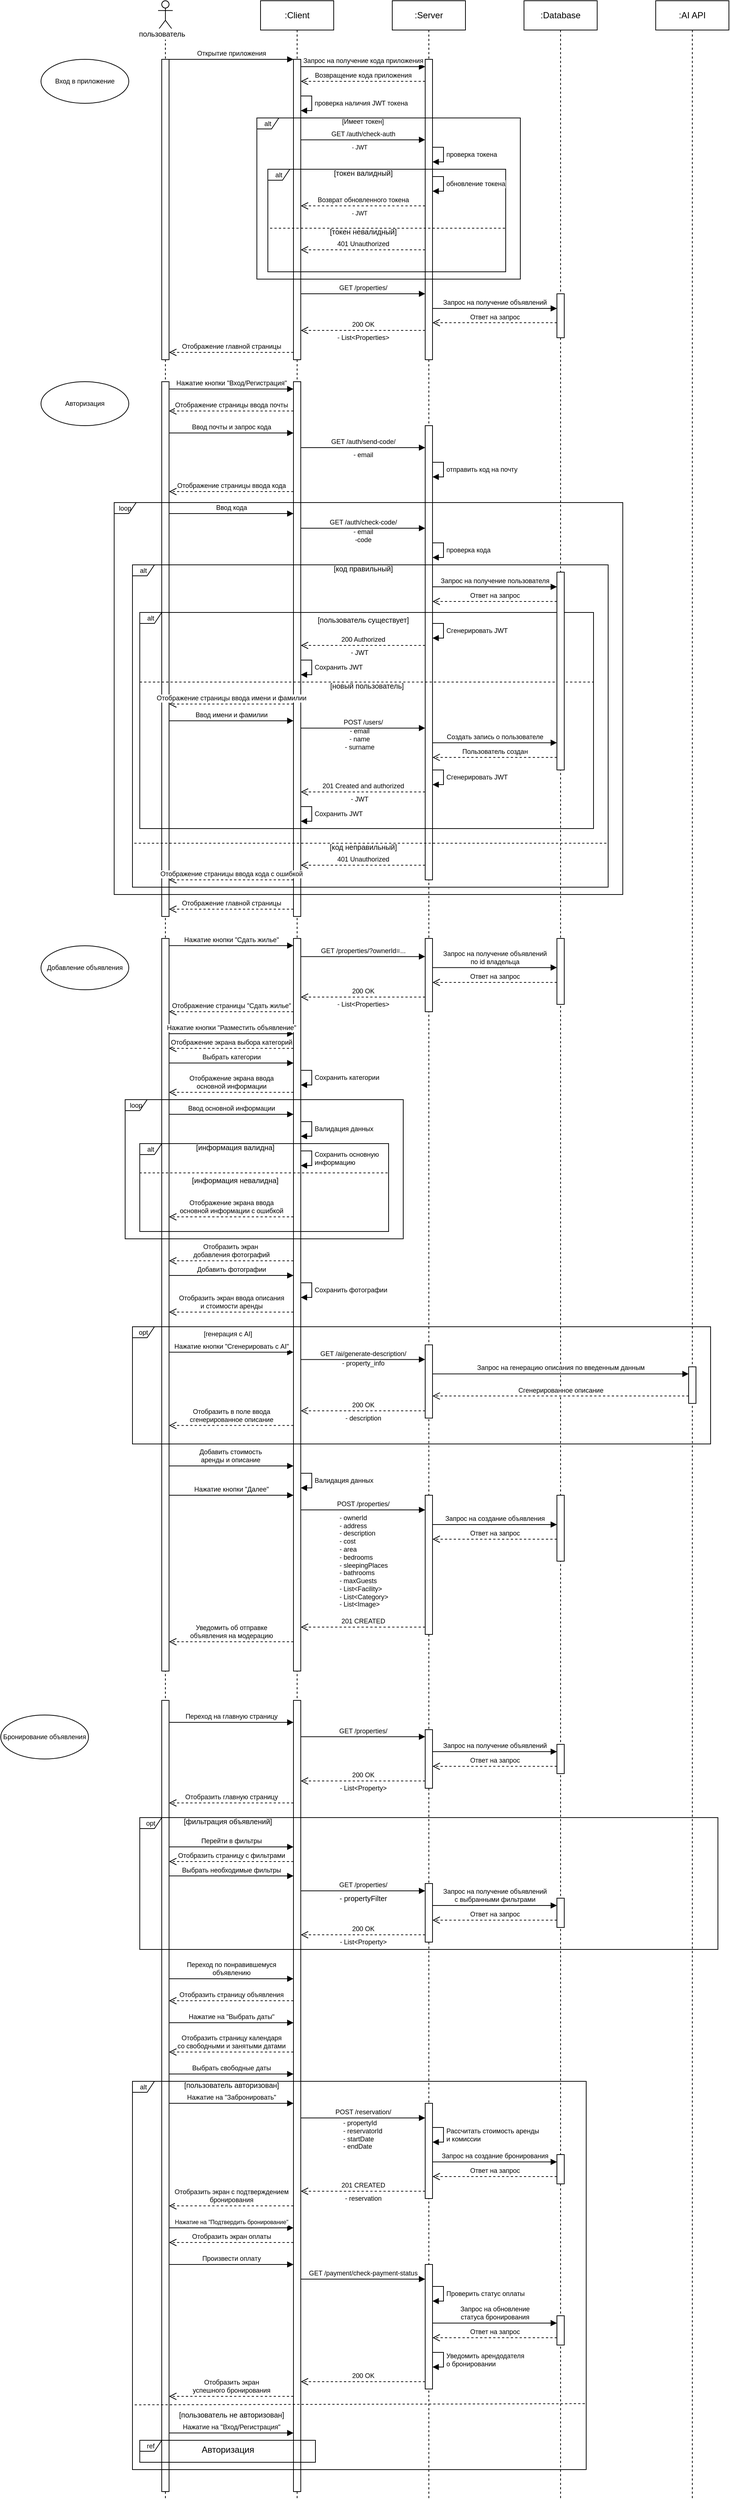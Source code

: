 <mxfile version="26.1.3">
  <diagram name="Страница — 1" id="cCV8ACYhsQfNBe1hFzEs">
    <mxGraphModel grid="1" page="1" gridSize="10" guides="1" tooltips="1" connect="1" arrows="1" fold="1" pageScale="1" pageWidth="827" pageHeight="1169" math="0" shadow="0">
      <root>
        <mxCell id="0" />
        <mxCell id="1" parent="0" />
        <mxCell id="OldqRtlPYzOYGnIXXvg7-1" value=":Client" style="shape=umlLifeline;perimeter=lifelinePerimeter;whiteSpace=wrap;html=1;container=0;dropTarget=0;collapsible=0;recursiveResize=0;outlineConnect=0;portConstraint=eastwest;newEdgeStyle={&quot;edgeStyle&quot;:&quot;elbowEdgeStyle&quot;,&quot;elbow&quot;:&quot;vertical&quot;,&quot;curved&quot;:0,&quot;rounded&quot;:0};" vertex="1" parent="1">
          <mxGeometry x="245" y="40" width="100" height="3410" as="geometry" />
        </mxCell>
        <mxCell id="OldqRtlPYzOYGnIXXvg7-2" value="" style="html=1;points=[];perimeter=orthogonalPerimeter;outlineConnect=0;targetShapes=umlLifeline;portConstraint=eastwest;newEdgeStyle={&quot;edgeStyle&quot;:&quot;elbowEdgeStyle&quot;,&quot;elbow&quot;:&quot;vertical&quot;,&quot;curved&quot;:0,&quot;rounded&quot;:0};" vertex="1" parent="OldqRtlPYzOYGnIXXvg7-1">
          <mxGeometry x="45" y="80" width="10" height="410" as="geometry" />
        </mxCell>
        <mxCell id="OldqRtlPYzOYGnIXXvg7-3" value="проверка наличия JWT токена" style="html=1;align=left;spacingLeft=2;endArrow=block;rounded=0;edgeStyle=orthogonalEdgeStyle;curved=0;rounded=0;fontSize=9;" edge="1" parent="OldqRtlPYzOYGnIXXvg7-1">
          <mxGeometry relative="1" as="geometry">
            <mxPoint x="55" y="129.999" as="sourcePoint" />
            <Array as="points">
              <mxPoint x="70" y="129.97" />
              <mxPoint x="70" y="149.97" />
            </Array>
            <mxPoint x="55" y="149.999" as="targetPoint" />
          </mxGeometry>
        </mxCell>
        <mxCell id="OldqRtlPYzOYGnIXXvg7-4" value="" style="html=1;points=[];perimeter=orthogonalPerimeter;outlineConnect=0;targetShapes=umlLifeline;portConstraint=eastwest;newEdgeStyle={&quot;edgeStyle&quot;:&quot;elbowEdgeStyle&quot;,&quot;elbow&quot;:&quot;vertical&quot;,&quot;curved&quot;:0,&quot;rounded&quot;:0};" vertex="1" parent="OldqRtlPYzOYGnIXXvg7-1">
          <mxGeometry x="45" y="520" width="10" height="730" as="geometry" />
        </mxCell>
        <mxCell id="OldqRtlPYzOYGnIXXvg7-5" value="" style="html=1;points=[];perimeter=orthogonalPerimeter;outlineConnect=0;targetShapes=umlLifeline;portConstraint=eastwest;newEdgeStyle={&quot;edgeStyle&quot;:&quot;elbowEdgeStyle&quot;,&quot;elbow&quot;:&quot;vertical&quot;,&quot;curved&quot;:0,&quot;rounded&quot;:0};" vertex="1" parent="OldqRtlPYzOYGnIXXvg7-1">
          <mxGeometry x="45" y="1280" width="10" height="1000" as="geometry" />
        </mxCell>
        <mxCell id="OldqRtlPYzOYGnIXXvg7-141" value="" style="html=1;points=[];perimeter=orthogonalPerimeter;outlineConnect=0;targetShapes=umlLifeline;portConstraint=eastwest;newEdgeStyle={&quot;edgeStyle&quot;:&quot;elbowEdgeStyle&quot;,&quot;elbow&quot;:&quot;vertical&quot;,&quot;curved&quot;:0,&quot;rounded&quot;:0};" vertex="1" parent="OldqRtlPYzOYGnIXXvg7-1">
          <mxGeometry x="45" y="2320" width="10" height="1080" as="geometry" />
        </mxCell>
        <mxCell id="OldqRtlPYzOYGnIXXvg7-6" value="&lt;font style=&quot;font-size: 9px;&quot;&gt;Открытие приложения&lt;/font&gt;" style="html=1;verticalAlign=bottom;endArrow=block;edgeStyle=elbowEdgeStyle;elbow=vertical;curved=0;rounded=0;" edge="1" parent="1" source="OldqRtlPYzOYGnIXXvg7-15" target="OldqRtlPYzOYGnIXXvg7-2">
          <mxGeometry relative="1" as="geometry">
            <mxPoint x="115" y="120" as="sourcePoint" />
            <Array as="points">
              <mxPoint x="200" y="120" />
            </Array>
          </mxGeometry>
        </mxCell>
        <mxCell id="OldqRtlPYzOYGnIXXvg7-7" value=":Server" style="shape=umlLifeline;perimeter=lifelinePerimeter;whiteSpace=wrap;html=1;container=0;dropTarget=0;collapsible=0;recursiveResize=0;outlineConnect=0;portConstraint=eastwest;newEdgeStyle={&quot;edgeStyle&quot;:&quot;elbowEdgeStyle&quot;,&quot;elbow&quot;:&quot;vertical&quot;,&quot;curved&quot;:0,&quot;rounded&quot;:0};" vertex="1" parent="1">
          <mxGeometry x="425" y="40" width="100" height="3410" as="geometry" />
        </mxCell>
        <mxCell id="OldqRtlPYzOYGnIXXvg7-8" value="" style="html=1;points=[];perimeter=orthogonalPerimeter;outlineConnect=0;targetShapes=umlLifeline;portConstraint=eastwest;newEdgeStyle={&quot;edgeStyle&quot;:&quot;elbowEdgeStyle&quot;,&quot;elbow&quot;:&quot;vertical&quot;,&quot;curved&quot;:0,&quot;rounded&quot;:0};" vertex="1" parent="OldqRtlPYzOYGnIXXvg7-7">
          <mxGeometry x="45" y="80" width="10" height="410" as="geometry" />
        </mxCell>
        <mxCell id="OldqRtlPYzOYGnIXXvg7-9" value="" style="html=1;points=[];perimeter=orthogonalPerimeter;outlineConnect=0;targetShapes=umlLifeline;portConstraint=eastwest;newEdgeStyle={&quot;edgeStyle&quot;:&quot;elbowEdgeStyle&quot;,&quot;elbow&quot;:&quot;vertical&quot;,&quot;curved&quot;:0,&quot;rounded&quot;:0};" vertex="1" parent="OldqRtlPYzOYGnIXXvg7-7">
          <mxGeometry x="45" y="580" width="10" height="620" as="geometry" />
        </mxCell>
        <mxCell id="OldqRtlPYzOYGnIXXvg7-10" value="" style="html=1;points=[];perimeter=orthogonalPerimeter;outlineConnect=0;targetShapes=umlLifeline;portConstraint=eastwest;newEdgeStyle={&quot;edgeStyle&quot;:&quot;elbowEdgeStyle&quot;,&quot;elbow&quot;:&quot;vertical&quot;,&quot;curved&quot;:0,&quot;rounded&quot;:0};" vertex="1" parent="OldqRtlPYzOYGnIXXvg7-7">
          <mxGeometry x="45" y="1280" width="10" height="100" as="geometry" />
        </mxCell>
        <mxCell id="OldqRtlPYzOYGnIXXvg7-11" value="" style="html=1;points=[];perimeter=orthogonalPerimeter;outlineConnect=0;targetShapes=umlLifeline;portConstraint=eastwest;newEdgeStyle={&quot;edgeStyle&quot;:&quot;elbowEdgeStyle&quot;,&quot;elbow&quot;:&quot;vertical&quot;,&quot;curved&quot;:0,&quot;rounded&quot;:0};" vertex="1" parent="OldqRtlPYzOYGnIXXvg7-7">
          <mxGeometry x="45" y="2040" width="10" height="190" as="geometry" />
        </mxCell>
        <mxCell id="OldqRtlPYzOYGnIXXvg7-142" value="" style="html=1;points=[];perimeter=orthogonalPerimeter;outlineConnect=0;targetShapes=umlLifeline;portConstraint=eastwest;newEdgeStyle={&quot;edgeStyle&quot;:&quot;elbowEdgeStyle&quot;,&quot;elbow&quot;:&quot;vertical&quot;,&quot;curved&quot;:0,&quot;rounded&quot;:0};" vertex="1" parent="OldqRtlPYzOYGnIXXvg7-7">
          <mxGeometry x="45" y="2360" width="10" height="80" as="geometry" />
        </mxCell>
        <mxCell id="OldqRtlPYzOYGnIXXvg7-181" value="" style="html=1;points=[];perimeter=orthogonalPerimeter;outlineConnect=0;targetShapes=umlLifeline;portConstraint=eastwest;newEdgeStyle={&quot;edgeStyle&quot;:&quot;elbowEdgeStyle&quot;,&quot;elbow&quot;:&quot;vertical&quot;,&quot;curved&quot;:0,&quot;rounded&quot;:0};" vertex="1" parent="OldqRtlPYzOYGnIXXvg7-7">
          <mxGeometry x="45" y="2870" width="10" height="130" as="geometry" />
        </mxCell>
        <mxCell id="OldqRtlPYzOYGnIXXvg7-197" value="" style="html=1;points=[];perimeter=orthogonalPerimeter;outlineConnect=0;targetShapes=umlLifeline;portConstraint=eastwest;newEdgeStyle={&quot;edgeStyle&quot;:&quot;elbowEdgeStyle&quot;,&quot;elbow&quot;:&quot;vertical&quot;,&quot;curved&quot;:0,&quot;rounded&quot;:0};" vertex="1" parent="OldqRtlPYzOYGnIXXvg7-7">
          <mxGeometry x="45" y="3090" width="10" height="170" as="geometry" />
        </mxCell>
        <mxCell id="OldqRtlPYzOYGnIXXvg7-12" value=":Database" style="shape=umlLifeline;perimeter=lifelinePerimeter;whiteSpace=wrap;html=1;container=0;dropTarget=0;collapsible=0;recursiveResize=0;outlineConnect=0;portConstraint=eastwest;newEdgeStyle={&quot;edgeStyle&quot;:&quot;elbowEdgeStyle&quot;,&quot;elbow&quot;:&quot;vertical&quot;,&quot;curved&quot;:0,&quot;rounded&quot;:0};" vertex="1" parent="1">
          <mxGeometry x="605" y="40" width="100" height="3410" as="geometry" />
        </mxCell>
        <mxCell id="OldqRtlPYzOYGnIXXvg7-13" value="" style="html=1;points=[];perimeter=orthogonalPerimeter;outlineConnect=0;targetShapes=umlLifeline;portConstraint=eastwest;newEdgeStyle={&quot;edgeStyle&quot;:&quot;elbowEdgeStyle&quot;,&quot;elbow&quot;:&quot;vertical&quot;,&quot;curved&quot;:0,&quot;rounded&quot;:0};" vertex="1" parent="OldqRtlPYzOYGnIXXvg7-12">
          <mxGeometry x="45" y="2040" width="10" height="90" as="geometry" />
        </mxCell>
        <mxCell id="OldqRtlPYzOYGnIXXvg7-143" value="" style="html=1;points=[];perimeter=orthogonalPerimeter;outlineConnect=0;targetShapes=umlLifeline;portConstraint=eastwest;newEdgeStyle={&quot;edgeStyle&quot;:&quot;elbowEdgeStyle&quot;,&quot;elbow&quot;:&quot;vertical&quot;,&quot;curved&quot;:0,&quot;rounded&quot;:0};" vertex="1" parent="OldqRtlPYzOYGnIXXvg7-12">
          <mxGeometry x="45" y="2380" width="10" height="40" as="geometry" />
        </mxCell>
        <mxCell id="OldqRtlPYzOYGnIXXvg7-169" value="" style="html=1;points=[];perimeter=orthogonalPerimeter;outlineConnect=0;targetShapes=umlLifeline;portConstraint=eastwest;newEdgeStyle={&quot;edgeStyle&quot;:&quot;elbowEdgeStyle&quot;,&quot;elbow&quot;:&quot;vertical&quot;,&quot;curved&quot;:0,&quot;rounded&quot;:0};" vertex="1" parent="OldqRtlPYzOYGnIXXvg7-12">
          <mxGeometry x="45" y="2590" width="10" height="40" as="geometry" />
        </mxCell>
        <mxCell id="OldqRtlPYzOYGnIXXvg7-182" value="" style="html=1;points=[];perimeter=orthogonalPerimeter;outlineConnect=0;targetShapes=umlLifeline;portConstraint=eastwest;newEdgeStyle={&quot;edgeStyle&quot;:&quot;elbowEdgeStyle&quot;,&quot;elbow&quot;:&quot;vertical&quot;,&quot;curved&quot;:0,&quot;rounded&quot;:0};" vertex="1" parent="OldqRtlPYzOYGnIXXvg7-12">
          <mxGeometry x="45" y="2940" width="10" height="40" as="geometry" />
        </mxCell>
        <mxCell id="OldqRtlPYzOYGnIXXvg7-188" value="Запрос на создание бронирования" style="html=1;verticalAlign=bottom;endArrow=block;edgeStyle=elbowEdgeStyle;elbow=vertical;curved=0;rounded=0;fontSize=9;" edge="1" parent="OldqRtlPYzOYGnIXXvg7-12">
          <mxGeometry relative="1" as="geometry">
            <mxPoint x="-125" y="2950" as="sourcePoint" />
            <Array as="points">
              <mxPoint x="-40" y="2950" />
            </Array>
            <mxPoint x="45" y="2950" as="targetPoint" />
          </mxGeometry>
        </mxCell>
        <mxCell id="OldqRtlPYzOYGnIXXvg7-189" value="Ответ на запрос" style="html=1;verticalAlign=bottom;endArrow=open;dashed=1;endSize=8;edgeStyle=elbowEdgeStyle;elbow=vertical;curved=0;rounded=0;fontSize=9;" edge="1" parent="OldqRtlPYzOYGnIXXvg7-12">
          <mxGeometry relative="1" as="geometry">
            <mxPoint x="-125" y="2970" as="targetPoint" />
            <Array as="points">
              <mxPoint x="-35" y="2970" />
            </Array>
            <mxPoint x="45" y="2970" as="sourcePoint" />
          </mxGeometry>
        </mxCell>
        <mxCell id="OldqRtlPYzOYGnIXXvg7-14" value="" style="shape=umlLifeline;perimeter=lifelinePerimeter;whiteSpace=wrap;html=1;container=1;dropTarget=0;collapsible=0;recursiveResize=0;outlineConnect=0;portConstraint=eastwest;newEdgeStyle={&quot;curved&quot;:0,&quot;rounded&quot;:0};participant=umlActor;" vertex="1" parent="1">
          <mxGeometry x="105" y="40" width="20" height="3410" as="geometry" />
        </mxCell>
        <mxCell id="OldqRtlPYzOYGnIXXvg7-15" value="" style="html=1;points=[];perimeter=orthogonalPerimeter;outlineConnect=0;targetShapes=umlLifeline;portConstraint=eastwest;newEdgeStyle={&quot;edgeStyle&quot;:&quot;elbowEdgeStyle&quot;,&quot;elbow&quot;:&quot;vertical&quot;,&quot;curved&quot;:0,&quot;rounded&quot;:0};" vertex="1" parent="OldqRtlPYzOYGnIXXvg7-14">
          <mxGeometry x="5" y="80" width="10" height="410" as="geometry" />
        </mxCell>
        <mxCell id="OldqRtlPYzOYGnIXXvg7-16" value="" style="html=1;points=[];perimeter=orthogonalPerimeter;outlineConnect=0;targetShapes=umlLifeline;portConstraint=eastwest;newEdgeStyle={&quot;edgeStyle&quot;:&quot;elbowEdgeStyle&quot;,&quot;elbow&quot;:&quot;vertical&quot;,&quot;curved&quot;:0,&quot;rounded&quot;:0};" vertex="1" parent="OldqRtlPYzOYGnIXXvg7-14">
          <mxGeometry x="5" y="520" width="10" height="730" as="geometry" />
        </mxCell>
        <mxCell id="OldqRtlPYzOYGnIXXvg7-17" value="" style="html=1;points=[];perimeter=orthogonalPerimeter;outlineConnect=0;targetShapes=umlLifeline;portConstraint=eastwest;newEdgeStyle={&quot;edgeStyle&quot;:&quot;elbowEdgeStyle&quot;,&quot;elbow&quot;:&quot;vertical&quot;,&quot;curved&quot;:0,&quot;rounded&quot;:0};" vertex="1" parent="OldqRtlPYzOYGnIXXvg7-14">
          <mxGeometry x="5" y="1280" width="10" height="1000" as="geometry" />
        </mxCell>
        <mxCell id="OldqRtlPYzOYGnIXXvg7-140" value="" style="html=1;points=[];perimeter=orthogonalPerimeter;outlineConnect=0;targetShapes=umlLifeline;portConstraint=eastwest;newEdgeStyle={&quot;edgeStyle&quot;:&quot;elbowEdgeStyle&quot;,&quot;elbow&quot;:&quot;vertical&quot;,&quot;curved&quot;:0,&quot;rounded&quot;:0};" vertex="1" parent="OldqRtlPYzOYGnIXXvg7-14">
          <mxGeometry x="5" y="2320" width="10" height="1080" as="geometry" />
        </mxCell>
        <mxCell id="OldqRtlPYzOYGnIXXvg7-18" value="&lt;font&gt;Запрос на получение кода приложения&lt;/font&gt;" style="html=1;verticalAlign=bottom;endArrow=block;edgeStyle=elbowEdgeStyle;elbow=vertical;curved=0;rounded=0;fontSize=9;" edge="1" parent="1" target="OldqRtlPYzOYGnIXXvg7-8">
          <mxGeometry relative="1" as="geometry">
            <mxPoint x="300" y="130" as="sourcePoint" />
            <Array as="points">
              <mxPoint x="380" y="130" />
            </Array>
            <mxPoint x="465" y="130" as="targetPoint" />
          </mxGeometry>
        </mxCell>
        <mxCell id="OldqRtlPYzOYGnIXXvg7-19" value="&lt;font size=&quot;1&quot;&gt;пользователь&lt;/font&gt;" style="text;html=1;align=center;verticalAlign=middle;resizable=0;points=[];autosize=1;strokeColor=none;fillColor=none;labelBackgroundColor=default;" vertex="1" parent="1">
          <mxGeometry x="65" y="70" width="90" height="30" as="geometry" />
        </mxCell>
        <mxCell id="OldqRtlPYzOYGnIXXvg7-20" value="Возвращение кода приложения" style="html=1;verticalAlign=bottom;endArrow=open;dashed=1;endSize=8;edgeStyle=elbowEdgeStyle;elbow=vertical;curved=0;rounded=0;fontSize=9;" edge="1" parent="1" source="OldqRtlPYzOYGnIXXvg7-8">
          <mxGeometry relative="1" as="geometry">
            <mxPoint x="300" y="150" as="targetPoint" />
            <Array as="points">
              <mxPoint x="390" y="150" />
            </Array>
            <mxPoint x="465" y="150" as="sourcePoint" />
          </mxGeometry>
        </mxCell>
        <mxCell id="OldqRtlPYzOYGnIXXvg7-21" value="проверка токена" style="html=1;align=left;spacingLeft=2;endArrow=block;rounded=0;edgeStyle=orthogonalEdgeStyle;curved=0;rounded=0;fontSize=9;" edge="1" parent="1">
          <mxGeometry relative="1" as="geometry">
            <mxPoint x="480" y="239.998" as="sourcePoint" />
            <Array as="points">
              <mxPoint x="495" y="240" />
              <mxPoint x="495" y="260" />
            </Array>
            <mxPoint x="480" y="260" as="targetPoint" />
          </mxGeometry>
        </mxCell>
        <mxCell id="OldqRtlPYzOYGnIXXvg7-22" value="alt" style="shape=umlFrame;whiteSpace=wrap;html=1;pointerEvents=0;fontSize=9;width=30;height=15;" vertex="1" parent="1">
          <mxGeometry x="240" y="200" width="360" height="220" as="geometry" />
        </mxCell>
        <mxCell id="OldqRtlPYzOYGnIXXvg7-23" value="GET /auth/check-auth" style="html=1;verticalAlign=bottom;endArrow=block;edgeStyle=elbowEdgeStyle;elbow=vertical;curved=0;rounded=0;fontSize=9;" edge="1" parent="1">
          <mxGeometry relative="1" as="geometry">
            <mxPoint x="300" y="229.86" as="sourcePoint" />
            <Array as="points">
              <mxPoint x="390" y="229.86" />
            </Array>
            <mxPoint x="470" y="229.86" as="targetPoint" />
            <mxPoint as="offset" />
          </mxGeometry>
        </mxCell>
        <mxCell id="OldqRtlPYzOYGnIXXvg7-24" value="- JWT" style="text;html=1;align=center;verticalAlign=middle;resizable=0;points=[];autosize=1;strokeColor=none;fillColor=none;fontSize=8;" vertex="1" parent="1">
          <mxGeometry x="360" y="230" width="40" height="20" as="geometry" />
        </mxCell>
        <mxCell id="OldqRtlPYzOYGnIXXvg7-25" value="alt" style="shape=umlFrame;whiteSpace=wrap;html=1;pointerEvents=0;fontSize=9;width=30;height=15;" vertex="1" parent="1">
          <mxGeometry x="255" y="270" width="325" height="140" as="geometry" />
        </mxCell>
        <mxCell id="OldqRtlPYzOYGnIXXvg7-26" value="[Имеет токен]" style="text;html=1;align=center;verticalAlign=middle;whiteSpace=wrap;rounded=0;fontSize=9;" vertex="1" parent="1">
          <mxGeometry x="300" y="190" width="170" height="30" as="geometry" />
        </mxCell>
        <mxCell id="OldqRtlPYzOYGnIXXvg7-27" value="&lt;font size=&quot;1&quot;&gt;[токен валидный]&lt;/font&gt;" style="text;html=1;align=center;verticalAlign=middle;resizable=0;points=[];autosize=1;strokeColor=none;fillColor=none;" vertex="1" parent="1">
          <mxGeometry x="335" y="260" width="100" height="30" as="geometry" />
        </mxCell>
        <mxCell id="OldqRtlPYzOYGnIXXvg7-28" value="обновление токена" style="html=1;align=left;spacingLeft=2;endArrow=block;rounded=0;edgeStyle=orthogonalEdgeStyle;curved=0;rounded=0;fontSize=9;" edge="1" parent="1">
          <mxGeometry relative="1" as="geometry">
            <mxPoint x="480" y="279.998" as="sourcePoint" />
            <Array as="points">
              <mxPoint x="495" y="280" />
              <mxPoint x="495" y="300" />
            </Array>
            <mxPoint x="480" y="300" as="targetPoint" />
          </mxGeometry>
        </mxCell>
        <mxCell id="OldqRtlPYzOYGnIXXvg7-29" value="Возврат обновленного токена" style="html=1;verticalAlign=bottom;endArrow=open;dashed=1;endSize=8;edgeStyle=elbowEdgeStyle;elbow=vertical;curved=0;rounded=0;fontSize=9;" edge="1" parent="1" target="OldqRtlPYzOYGnIXXvg7-2">
          <mxGeometry relative="1" as="geometry">
            <mxPoint x="305" y="320" as="targetPoint" />
            <Array as="points">
              <mxPoint x="395" y="320" />
            </Array>
            <mxPoint x="470" y="320" as="sourcePoint" />
          </mxGeometry>
        </mxCell>
        <mxCell id="OldqRtlPYzOYGnIXXvg7-30" value="- JWT" style="text;html=1;align=center;verticalAlign=middle;resizable=0;points=[];autosize=1;strokeColor=none;fillColor=none;fontSize=8;" vertex="1" parent="1">
          <mxGeometry x="360" y="320" width="40" height="20" as="geometry" />
        </mxCell>
        <mxCell id="OldqRtlPYzOYGnIXXvg7-31" value="" style="endArrow=none;dashed=1;html=1;rounded=0;entryX=0;entryY=0.575;entryDx=0;entryDy=0;entryPerimeter=0;exitX=0.997;exitY=0.575;exitDx=0;exitDy=0;exitPerimeter=0;" edge="1" parent="1" source="OldqRtlPYzOYGnIXXvg7-25" target="OldqRtlPYzOYGnIXXvg7-25">
          <mxGeometry width="50" height="50" relative="1" as="geometry">
            <mxPoint x="360" y="490" as="sourcePoint" />
            <mxPoint x="410" y="440" as="targetPoint" />
          </mxGeometry>
        </mxCell>
        <mxCell id="OldqRtlPYzOYGnIXXvg7-32" value="&lt;font size=&quot;1&quot;&gt;[токен невалидный]&lt;/font&gt;" style="text;html=1;align=center;verticalAlign=middle;resizable=0;points=[];autosize=1;strokeColor=none;fillColor=none;" vertex="1" parent="1">
          <mxGeometry x="330" y="340" width="110" height="30" as="geometry" />
        </mxCell>
        <mxCell id="OldqRtlPYzOYGnIXXvg7-33" value="401 Unauthorized" style="html=1;verticalAlign=bottom;endArrow=open;dashed=1;endSize=8;edgeStyle=elbowEdgeStyle;elbow=vertical;curved=0;rounded=0;fontSize=9;" edge="1" parent="1">
          <mxGeometry relative="1" as="geometry">
            <mxPoint x="300" y="380" as="targetPoint" />
            <Array as="points">
              <mxPoint x="395" y="380" />
            </Array>
            <mxPoint x="470" y="380" as="sourcePoint" />
          </mxGeometry>
        </mxCell>
        <mxCell id="OldqRtlPYzOYGnIXXvg7-34" value="200 OK" style="html=1;verticalAlign=bottom;endArrow=open;dashed=1;endSize=8;edgeStyle=elbowEdgeStyle;elbow=vertical;curved=0;rounded=0;fontSize=9;" edge="1" parent="1">
          <mxGeometry relative="1" as="geometry">
            <mxPoint x="300" y="490" as="targetPoint" />
            <Array as="points">
              <mxPoint x="390" y="490" />
            </Array>
            <mxPoint x="470" y="490" as="sourcePoint" />
          </mxGeometry>
        </mxCell>
        <mxCell id="OldqRtlPYzOYGnIXXvg7-35" value="GET /properties/" style="html=1;verticalAlign=bottom;endArrow=block;edgeStyle=elbowEdgeStyle;elbow=vertical;curved=0;rounded=0;fontSize=9;" edge="1" parent="1">
          <mxGeometry relative="1" as="geometry">
            <mxPoint x="300" y="440" as="sourcePoint" />
            <Array as="points">
              <mxPoint x="380" y="440" />
            </Array>
            <mxPoint x="470" y="440" as="targetPoint" />
          </mxGeometry>
        </mxCell>
        <mxCell id="OldqRtlPYzOYGnIXXvg7-36" value="Ответ на запрос" style="html=1;verticalAlign=bottom;endArrow=open;dashed=1;endSize=8;edgeStyle=elbowEdgeStyle;elbow=vertical;curved=0;rounded=0;fontSize=9;" edge="1" parent="1">
          <mxGeometry relative="1" as="geometry">
            <mxPoint x="480" y="479.5" as="targetPoint" />
            <Array as="points">
              <mxPoint x="570" y="479.5" />
            </Array>
            <mxPoint x="650" y="479.5" as="sourcePoint" />
          </mxGeometry>
        </mxCell>
        <mxCell id="OldqRtlPYzOYGnIXXvg7-37" value="- List&amp;lt;Properties&amp;gt;" style="text;html=1;align=center;verticalAlign=middle;resizable=0;points=[];autosize=1;strokeColor=none;fillColor=none;fontSize=9;" vertex="1" parent="1">
          <mxGeometry x="340" y="490" width="90" height="20" as="geometry" />
        </mxCell>
        <mxCell id="OldqRtlPYzOYGnIXXvg7-38" value="Запрос на получение объявлений" style="html=1;verticalAlign=bottom;endArrow=block;edgeStyle=elbowEdgeStyle;elbow=horizontal;curved=0;rounded=0;fontSize=9;" edge="1" parent="1">
          <mxGeometry relative="1" as="geometry">
            <mxPoint x="480" y="460" as="sourcePoint" />
            <Array as="points">
              <mxPoint x="560" y="460" />
            </Array>
            <mxPoint x="650" y="460" as="targetPoint" />
          </mxGeometry>
        </mxCell>
        <mxCell id="OldqRtlPYzOYGnIXXvg7-39" value="Отображение главной страницы" style="html=1;verticalAlign=bottom;endArrow=open;dashed=1;endSize=8;edgeStyle=elbowEdgeStyle;elbow=vertical;curved=0;rounded=0;fontSize=9;" edge="1" parent="1">
          <mxGeometry relative="1" as="geometry">
            <mxPoint x="120" y="520" as="targetPoint" />
            <Array as="points">
              <mxPoint x="210" y="520" />
            </Array>
            <mxPoint x="290" y="520" as="sourcePoint" />
          </mxGeometry>
        </mxCell>
        <mxCell id="OldqRtlPYzOYGnIXXvg7-40" value="Вход в приложение" style="ellipse;whiteSpace=wrap;html=1;fontSize=9;" vertex="1" parent="1">
          <mxGeometry x="-55" y="120" width="120" height="60" as="geometry" />
        </mxCell>
        <mxCell id="OldqRtlPYzOYGnIXXvg7-41" value="Авторизация" style="ellipse;whiteSpace=wrap;html=1;fontSize=9;" vertex="1" parent="1">
          <mxGeometry x="-55" y="560" width="120" height="60" as="geometry" />
        </mxCell>
        <mxCell id="OldqRtlPYzOYGnIXXvg7-42" value="&lt;font style=&quot;font-size: 9px;&quot;&gt;Нажатие кнопки &quot;Вход/Регистрация&quot;&lt;/font&gt;" style="html=1;verticalAlign=bottom;endArrow=block;edgeStyle=elbowEdgeStyle;elbow=vertical;curved=0;rounded=0;" edge="1" parent="1">
          <mxGeometry relative="1" as="geometry">
            <mxPoint x="120" y="570" as="sourcePoint" />
            <Array as="points">
              <mxPoint x="205" y="570" />
            </Array>
            <mxPoint x="290" y="570" as="targetPoint" />
          </mxGeometry>
        </mxCell>
        <mxCell id="OldqRtlPYzOYGnIXXvg7-43" value="GET /auth/send-code/" style="html=1;verticalAlign=bottom;endArrow=block;edgeStyle=elbowEdgeStyle;elbow=vertical;curved=0;rounded=0;fontSize=9;" edge="1" parent="1">
          <mxGeometry relative="1" as="geometry">
            <mxPoint x="300" y="650" as="sourcePoint" />
            <Array as="points">
              <mxPoint x="390" y="650" />
            </Array>
            <mxPoint x="470" y="650" as="targetPoint" />
            <mxPoint as="offset" />
          </mxGeometry>
        </mxCell>
        <mxCell id="OldqRtlPYzOYGnIXXvg7-44" value="Отображение страницы ввода почты" style="html=1;verticalAlign=bottom;endArrow=open;dashed=1;endSize=8;edgeStyle=elbowEdgeStyle;elbow=vertical;curved=0;rounded=0;fontSize=9;" edge="1" parent="1">
          <mxGeometry relative="1" as="geometry">
            <mxPoint x="120" y="600" as="targetPoint" />
            <Array as="points">
              <mxPoint x="210" y="600" />
            </Array>
            <mxPoint x="290" y="600" as="sourcePoint" />
          </mxGeometry>
        </mxCell>
        <mxCell id="OldqRtlPYzOYGnIXXvg7-45" value="&lt;font style=&quot;font-size: 9px;&quot;&gt;Ввод почты и запрос кода&lt;/font&gt;" style="html=1;verticalAlign=bottom;endArrow=block;edgeStyle=elbowEdgeStyle;elbow=vertical;curved=0;rounded=0;" edge="1" parent="1">
          <mxGeometry relative="1" as="geometry">
            <mxPoint x="120" y="630" as="sourcePoint" />
            <Array as="points">
              <mxPoint x="205" y="630" />
            </Array>
            <mxPoint x="290" y="630" as="targetPoint" />
          </mxGeometry>
        </mxCell>
        <mxCell id="OldqRtlPYzOYGnIXXvg7-46" value="отправить код на почту" style="html=1;align=left;spacingLeft=2;endArrow=block;rounded=0;edgeStyle=orthogonalEdgeStyle;curved=0;rounded=0;fontSize=9;" edge="1" parent="1">
          <mxGeometry relative="1" as="geometry">
            <mxPoint x="480" y="669.998" as="sourcePoint" />
            <Array as="points">
              <mxPoint x="495" y="670" />
              <mxPoint x="495" y="690" />
            </Array>
            <mxPoint x="480" y="690" as="targetPoint" />
          </mxGeometry>
        </mxCell>
        <mxCell id="OldqRtlPYzOYGnIXXvg7-47" value="Отображение страницы ввода кода" style="html=1;verticalAlign=bottom;endArrow=open;dashed=1;endSize=8;edgeStyle=elbowEdgeStyle;elbow=vertical;curved=0;rounded=0;fontSize=9;" edge="1" parent="1">
          <mxGeometry relative="1" as="geometry">
            <mxPoint x="120" y="710" as="targetPoint" />
            <Array as="points">
              <mxPoint x="210" y="710" />
            </Array>
            <mxPoint x="290" y="710" as="sourcePoint" />
          </mxGeometry>
        </mxCell>
        <mxCell id="OldqRtlPYzOYGnIXXvg7-48" value="&lt;font style=&quot;font-size: 9px;&quot;&gt;Ввод кода&lt;/font&gt;" style="html=1;verticalAlign=bottom;endArrow=block;edgeStyle=elbowEdgeStyle;elbow=vertical;curved=0;rounded=0;" edge="1" parent="1">
          <mxGeometry relative="1" as="geometry">
            <mxPoint x="120" y="740" as="sourcePoint" />
            <Array as="points">
              <mxPoint x="205" y="740" />
            </Array>
            <mxPoint x="290" y="740" as="targetPoint" />
          </mxGeometry>
        </mxCell>
        <mxCell id="OldqRtlPYzOYGnIXXvg7-49" value="GET /auth/check-code/" style="html=1;verticalAlign=bottom;endArrow=block;edgeStyle=elbowEdgeStyle;elbow=vertical;curved=0;rounded=0;fontSize=9;" edge="1" parent="1">
          <mxGeometry relative="1" as="geometry">
            <mxPoint x="300" y="760" as="sourcePoint" />
            <Array as="points">
              <mxPoint x="390" y="760" />
            </Array>
            <mxPoint x="470" y="760" as="targetPoint" />
            <mxPoint as="offset" />
          </mxGeometry>
        </mxCell>
        <mxCell id="OldqRtlPYzOYGnIXXvg7-50" value="- email" style="text;html=1;align=center;verticalAlign=middle;resizable=0;points=[];autosize=1;strokeColor=none;fillColor=none;fontSize=9;" vertex="1" parent="1">
          <mxGeometry x="360" y="650" width="50" height="20" as="geometry" />
        </mxCell>
        <mxCell id="OldqRtlPYzOYGnIXXvg7-51" value="- email&lt;div&gt;-code&lt;/div&gt;" style="text;html=1;align=center;verticalAlign=middle;resizable=0;points=[];autosize=1;strokeColor=none;fillColor=none;fontSize=9;" vertex="1" parent="1">
          <mxGeometry x="360" y="750" width="50" height="40" as="geometry" />
        </mxCell>
        <mxCell id="OldqRtlPYzOYGnIXXvg7-52" value="проверка кода" style="html=1;align=left;spacingLeft=2;endArrow=block;rounded=0;edgeStyle=orthogonalEdgeStyle;curved=0;rounded=0;fontSize=9;" edge="1" parent="1">
          <mxGeometry relative="1" as="geometry">
            <mxPoint x="480" y="779.998" as="sourcePoint" />
            <Array as="points">
              <mxPoint x="495" y="780" />
              <mxPoint x="495" y="800" />
            </Array>
            <mxPoint x="480" y="800" as="targetPoint" />
          </mxGeometry>
        </mxCell>
        <mxCell id="OldqRtlPYzOYGnIXXvg7-53" value="alt" style="shape=umlFrame;whiteSpace=wrap;html=1;pointerEvents=0;fontSize=9;width=30;height=15;" vertex="1" parent="1">
          <mxGeometry x="70" y="810" width="650" height="440" as="geometry" />
        </mxCell>
        <mxCell id="OldqRtlPYzOYGnIXXvg7-54" value="&lt;font size=&quot;1&quot;&gt;[код правильный]&lt;/font&gt;" style="text;html=1;align=center;verticalAlign=middle;resizable=0;points=[];autosize=1;strokeColor=none;fillColor=none;" vertex="1" parent="1">
          <mxGeometry x="335" y="800" width="100" height="30" as="geometry" />
        </mxCell>
        <mxCell id="OldqRtlPYzOYGnIXXvg7-55" value="alt" style="shape=umlFrame;whiteSpace=wrap;html=1;pointerEvents=0;fontSize=9;width=30;height=15;" vertex="1" parent="1">
          <mxGeometry x="80" y="875" width="620" height="295" as="geometry" />
        </mxCell>
        <mxCell id="OldqRtlPYzOYGnIXXvg7-56" value="&lt;font size=&quot;1&quot;&gt;[пользователь существует]&lt;/font&gt;" style="text;html=1;align=center;verticalAlign=middle;resizable=0;points=[];autosize=1;strokeColor=none;fillColor=none;" vertex="1" parent="1">
          <mxGeometry x="310" y="870" width="150" height="30" as="geometry" />
        </mxCell>
        <mxCell id="OldqRtlPYzOYGnIXXvg7-57" value="Запрос на получение пользователя" style="html=1;verticalAlign=bottom;endArrow=block;edgeStyle=elbowEdgeStyle;elbow=horizontal;curved=0;rounded=0;fontSize=9;" edge="1" parent="1">
          <mxGeometry relative="1" as="geometry">
            <mxPoint x="480" y="840" as="sourcePoint" />
            <Array as="points">
              <mxPoint x="560" y="840" />
            </Array>
            <mxPoint x="650" y="840" as="targetPoint" />
          </mxGeometry>
        </mxCell>
        <mxCell id="OldqRtlPYzOYGnIXXvg7-58" value="Ответ на запрос" style="html=1;verticalAlign=bottom;endArrow=open;dashed=1;endSize=8;edgeStyle=elbowEdgeStyle;elbow=vertical;curved=0;rounded=0;fontSize=9;" edge="1" parent="1">
          <mxGeometry relative="1" as="geometry">
            <mxPoint x="480" y="860" as="targetPoint" />
            <Array as="points">
              <mxPoint x="570" y="860" />
            </Array>
            <mxPoint x="650" y="860" as="sourcePoint" />
          </mxGeometry>
        </mxCell>
        <mxCell id="OldqRtlPYzOYGnIXXvg7-59" value="" style="group" connectable="0" vertex="1" parent="1">
          <mxGeometry x="80" y="960" width="620" height="30" as="geometry" />
        </mxCell>
        <mxCell id="OldqRtlPYzOYGnIXXvg7-60" value="" style="endArrow=none;dashed=1;html=1;rounded=0;exitX=0;exitY=0.5;exitDx=0;exitDy=0;exitPerimeter=0;entryX=0.995;entryY=0.5;entryDx=0;entryDy=0;entryPerimeter=0;" edge="1" parent="OldqRtlPYzOYGnIXXvg7-59">
          <mxGeometry width="50" height="50" relative="1" as="geometry">
            <mxPoint y="10" as="sourcePoint" />
            <mxPoint x="620" y="10" as="targetPoint" />
          </mxGeometry>
        </mxCell>
        <mxCell id="OldqRtlPYzOYGnIXXvg7-61" value="&lt;font size=&quot;1&quot;&gt;[новый пользователь]&lt;/font&gt;" style="text;html=1;align=center;verticalAlign=middle;resizable=0;points=[];autosize=1;strokeColor=none;fillColor=none;" vertex="1" parent="OldqRtlPYzOYGnIXXvg7-59">
          <mxGeometry x="250.004" width="120" height="30" as="geometry" />
        </mxCell>
        <mxCell id="OldqRtlPYzOYGnIXXvg7-62" value="Сохранить JWT" style="html=1;align=left;spacingLeft=2;endArrow=block;rounded=0;edgeStyle=orthogonalEdgeStyle;curved=0;rounded=0;fontSize=9;" edge="1" parent="OldqRtlPYzOYGnIXXvg7-59">
          <mxGeometry relative="1" as="geometry">
            <mxPoint x="220" y="-20.002" as="sourcePoint" />
            <Array as="points">
              <mxPoint x="235" y="-20" />
              <mxPoint x="235" />
            </Array>
            <mxPoint x="220" as="targetPoint" />
          </mxGeometry>
        </mxCell>
        <mxCell id="OldqRtlPYzOYGnIXXvg7-63" value="loop" style="shape=umlFrame;whiteSpace=wrap;html=1;pointerEvents=0;fontSize=9;width=30;height=15;" vertex="1" parent="1">
          <mxGeometry x="45" y="725" width="695" height="535" as="geometry" />
        </mxCell>
        <mxCell id="OldqRtlPYzOYGnIXXvg7-64" value="Отображение главной страницы" style="html=1;verticalAlign=bottom;endArrow=open;dashed=1;endSize=8;edgeStyle=elbowEdgeStyle;elbow=vertical;curved=0;rounded=0;fontSize=9;" edge="1" parent="1">
          <mxGeometry relative="1" as="geometry">
            <mxPoint x="120" y="1280" as="targetPoint" />
            <Array as="points">
              <mxPoint x="210" y="1280" />
            </Array>
            <mxPoint x="290" y="1280" as="sourcePoint" />
          </mxGeometry>
        </mxCell>
        <mxCell id="OldqRtlPYzOYGnIXXvg7-65" value="" style="group" connectable="0" vertex="1" parent="1">
          <mxGeometry x="300" y="920" width="170" height="20" as="geometry" />
        </mxCell>
        <mxCell id="OldqRtlPYzOYGnIXXvg7-66" value="200 Authorized" style="html=1;verticalAlign=bottom;endArrow=open;dashed=1;endSize=8;edgeStyle=elbowEdgeStyle;elbow=horizontal;curved=0;rounded=0;fontSize=9;" edge="1" parent="OldqRtlPYzOYGnIXXvg7-65">
          <mxGeometry x="0.004" relative="1" as="geometry">
            <mxPoint as="targetPoint" />
            <Array as="points">
              <mxPoint x="90" />
            </Array>
            <mxPoint x="170" as="sourcePoint" />
            <mxPoint as="offset" />
          </mxGeometry>
        </mxCell>
        <mxCell id="OldqRtlPYzOYGnIXXvg7-67" value="- JWT" style="text;html=1;align=center;verticalAlign=middle;resizable=0;points=[];autosize=1;strokeColor=none;fillColor=none;fontSize=9;" vertex="1" parent="OldqRtlPYzOYGnIXXvg7-65">
          <mxGeometry x="55" width="50" height="20" as="geometry" />
        </mxCell>
        <mxCell id="OldqRtlPYzOYGnIXXvg7-68" value="Сгенерировать JWT" style="html=1;align=left;spacingLeft=2;endArrow=block;rounded=0;edgeStyle=orthogonalEdgeStyle;curved=0;rounded=0;fontSize=9;" edge="1" parent="1">
          <mxGeometry relative="1" as="geometry">
            <mxPoint x="480" y="889.998" as="sourcePoint" />
            <Array as="points">
              <mxPoint x="495" y="890" />
              <mxPoint x="495" y="910" />
            </Array>
            <mxPoint x="480" y="910" as="targetPoint" />
          </mxGeometry>
        </mxCell>
        <mxCell id="OldqRtlPYzOYGnIXXvg7-69" value="" style="group" connectable="0" vertex="1" parent="1">
          <mxGeometry x="120" y="1220" width="350" height="20" as="geometry" />
        </mxCell>
        <mxCell id="OldqRtlPYzOYGnIXXvg7-70" value="401 Unauthorized" style="html=1;verticalAlign=bottom;endArrow=open;dashed=1;endSize=8;edgeStyle=elbowEdgeStyle;elbow=vertical;curved=0;rounded=0;fontSize=9;" edge="1" parent="OldqRtlPYzOYGnIXXvg7-69">
          <mxGeometry relative="1" as="geometry">
            <mxPoint x="180" as="targetPoint" />
            <Array as="points">
              <mxPoint x="275" />
            </Array>
            <mxPoint x="350" as="sourcePoint" />
          </mxGeometry>
        </mxCell>
        <mxCell id="OldqRtlPYzOYGnIXXvg7-71" value="Отображение страницы ввода кода с ошибкой" style="html=1;verticalAlign=bottom;endArrow=open;dashed=1;endSize=8;edgeStyle=elbowEdgeStyle;elbow=vertical;curved=0;rounded=0;fontSize=9;" edge="1" parent="OldqRtlPYzOYGnIXXvg7-69">
          <mxGeometry relative="1" as="geometry">
            <mxPoint y="20" as="targetPoint" />
            <Array as="points">
              <mxPoint x="90" y="20" />
            </Array>
            <mxPoint x="170" y="20" as="sourcePoint" />
          </mxGeometry>
        </mxCell>
        <mxCell id="OldqRtlPYzOYGnIXXvg7-72" value="Сохранить JWT" style="html=1;align=left;spacingLeft=2;endArrow=block;rounded=0;edgeStyle=orthogonalEdgeStyle;curved=0;rounded=0;fontSize=9;" edge="1" parent="1">
          <mxGeometry relative="1" as="geometry">
            <mxPoint x="300" y="1139.998" as="sourcePoint" />
            <Array as="points">
              <mxPoint x="315" y="1140" />
              <mxPoint x="315" y="1160" />
            </Array>
            <mxPoint x="300" y="1160" as="targetPoint" />
          </mxGeometry>
        </mxCell>
        <mxCell id="OldqRtlPYzOYGnIXXvg7-73" value="" style="group" connectable="0" vertex="1" parent="1">
          <mxGeometry x="72.6" y="1180" width="647.4" height="30" as="geometry" />
        </mxCell>
        <mxCell id="OldqRtlPYzOYGnIXXvg7-74" value="" style="endArrow=none;dashed=1;html=1;rounded=0;exitX=0.002;exitY=0.867;exitDx=0;exitDy=0;exitPerimeter=0;" edge="1" parent="OldqRtlPYzOYGnIXXvg7-73">
          <mxGeometry width="50" height="50" relative="1" as="geometry">
            <mxPoint y="10.0" as="sourcePoint" />
            <mxPoint x="647.4" y="10" as="targetPoint" />
          </mxGeometry>
        </mxCell>
        <mxCell id="OldqRtlPYzOYGnIXXvg7-75" value="&lt;font size=&quot;1&quot;&gt;[код неправильный]&lt;/font&gt;" style="text;html=1;align=center;verticalAlign=middle;resizable=0;points=[];autosize=1;strokeColor=none;fillColor=none;" vertex="1" parent="OldqRtlPYzOYGnIXXvg7-73">
          <mxGeometry x="252.4" width="120" height="30" as="geometry" />
        </mxCell>
        <mxCell id="OldqRtlPYzOYGnIXXvg7-76" value="Отображение страницы ввода имени и фамилии" style="html=1;verticalAlign=bottom;endArrow=open;dashed=1;endSize=8;edgeStyle=elbowEdgeStyle;elbow=vertical;curved=0;rounded=0;fontSize=9;" edge="1" parent="1">
          <mxGeometry relative="1" as="geometry">
            <mxPoint x="120" y="1000.0" as="targetPoint" />
            <Array as="points">
              <mxPoint x="210" y="1000.0" />
            </Array>
            <mxPoint x="290" y="1000.0" as="sourcePoint" />
          </mxGeometry>
        </mxCell>
        <mxCell id="OldqRtlPYzOYGnIXXvg7-77" value="&lt;font&gt;Ввод имени и фамилии&lt;/font&gt;" style="html=1;verticalAlign=bottom;endArrow=block;edgeStyle=elbowEdgeStyle;elbow=vertical;curved=0;rounded=0;fontSize=9;" edge="1" parent="1">
          <mxGeometry relative="1" as="geometry">
            <mxPoint x="120" y="1022.82" as="sourcePoint" />
            <Array as="points">
              <mxPoint x="205" y="1022.82" />
            </Array>
            <mxPoint x="290" y="1022.82" as="targetPoint" />
          </mxGeometry>
        </mxCell>
        <mxCell id="OldqRtlPYzOYGnIXXvg7-78" value="POST /users/" style="html=1;verticalAlign=bottom;endArrow=block;edgeStyle=elbowEdgeStyle;elbow=vertical;curved=0;rounded=0;fontSize=9;" edge="1" parent="1">
          <mxGeometry relative="1" as="geometry">
            <mxPoint x="300" y="1032.82" as="sourcePoint" />
            <Array as="points">
              <mxPoint x="390" y="1032.82" />
            </Array>
            <mxPoint x="470" y="1032.82" as="targetPoint" />
            <mxPoint as="offset" />
          </mxGeometry>
        </mxCell>
        <mxCell id="OldqRtlPYzOYGnIXXvg7-79" value="Создать запись о пользователе" style="html=1;verticalAlign=bottom;endArrow=block;edgeStyle=elbowEdgeStyle;elbow=horizontal;curved=0;rounded=0;fontSize=9;" edge="1" parent="1">
          <mxGeometry relative="1" as="geometry">
            <mxPoint x="480" y="1052.82" as="sourcePoint" />
            <Array as="points">
              <mxPoint x="560" y="1052.82" />
            </Array>
            <mxPoint x="650" y="1052.82" as="targetPoint" />
          </mxGeometry>
        </mxCell>
        <mxCell id="OldqRtlPYzOYGnIXXvg7-80" value="- email&lt;div&gt;- name&lt;/div&gt;&lt;div&gt;- surname&lt;/div&gt;" style="text;html=1;align=center;verticalAlign=middle;resizable=0;points=[];autosize=1;strokeColor=none;fillColor=none;fontSize=9;" vertex="1" parent="1">
          <mxGeometry x="350" y="1022.82" width="60" height="50" as="geometry" />
        </mxCell>
        <mxCell id="OldqRtlPYzOYGnIXXvg7-81" value="Пользователь создан" style="html=1;verticalAlign=bottom;endArrow=open;dashed=1;endSize=8;edgeStyle=elbowEdgeStyle;elbow=vertical;curved=0;rounded=0;fontSize=9;" edge="1" parent="1">
          <mxGeometry relative="1" as="geometry">
            <mxPoint x="480" y="1072.82" as="targetPoint" />
            <Array as="points">
              <mxPoint x="570" y="1072.82" />
            </Array>
            <mxPoint x="650" y="1072.82" as="sourcePoint" />
          </mxGeometry>
        </mxCell>
        <mxCell id="OldqRtlPYzOYGnIXXvg7-82" value="" style="group" connectable="0" vertex="1" parent="1">
          <mxGeometry x="300" y="1120.0" width="170" height="20" as="geometry" />
        </mxCell>
        <mxCell id="OldqRtlPYzOYGnIXXvg7-83" value="201 Created and authorized" style="html=1;verticalAlign=bottom;endArrow=open;dashed=1;endSize=8;edgeStyle=elbowEdgeStyle;elbow=horizontal;curved=0;rounded=0;fontSize=9;" edge="1" parent="OldqRtlPYzOYGnIXXvg7-82">
          <mxGeometry x="0.004" relative="1" as="geometry">
            <mxPoint as="targetPoint" />
            <Array as="points">
              <mxPoint x="90" />
            </Array>
            <mxPoint x="170" as="sourcePoint" />
            <mxPoint as="offset" />
          </mxGeometry>
        </mxCell>
        <mxCell id="OldqRtlPYzOYGnIXXvg7-84" value="- JWT" style="text;html=1;align=center;verticalAlign=middle;resizable=0;points=[];autosize=1;strokeColor=none;fillColor=none;fontSize=9;" vertex="1" parent="OldqRtlPYzOYGnIXXvg7-82">
          <mxGeometry x="55" width="50" height="20" as="geometry" />
        </mxCell>
        <mxCell id="OldqRtlPYzOYGnIXXvg7-85" value="Сгенерировать JWT" style="html=1;align=left;spacingLeft=2;endArrow=block;rounded=0;edgeStyle=orthogonalEdgeStyle;curved=0;rounded=0;fontSize=9;" edge="1" parent="1">
          <mxGeometry relative="1" as="geometry">
            <mxPoint x="480" y="1089.998" as="sourcePoint" />
            <Array as="points">
              <mxPoint x="495" y="1090" />
              <mxPoint x="495" y="1110" />
            </Array>
            <mxPoint x="480" y="1110" as="targetPoint" />
          </mxGeometry>
        </mxCell>
        <mxCell id="OldqRtlPYzOYGnIXXvg7-86" value="Добавление объявления" style="ellipse;whiteSpace=wrap;html=1;fontSize=9;" vertex="1" parent="1">
          <mxGeometry x="-55" y="1330" width="120" height="60" as="geometry" />
        </mxCell>
        <mxCell id="OldqRtlPYzOYGnIXXvg7-87" value="&lt;font&gt;Нажатие кнопки &quot;Сдать жилье&quot;&lt;/font&gt;" style="html=1;verticalAlign=bottom;endArrow=block;edgeStyle=elbowEdgeStyle;elbow=vertical;curved=0;rounded=0;fontSize=9;" edge="1" parent="1">
          <mxGeometry relative="1" as="geometry">
            <mxPoint x="120" y="1329.7" as="sourcePoint" />
            <Array as="points">
              <mxPoint x="205" y="1329.7" />
            </Array>
            <mxPoint x="290" y="1329.7" as="targetPoint" />
          </mxGeometry>
        </mxCell>
        <mxCell id="OldqRtlPYzOYGnIXXvg7-88" value="&lt;font&gt;Запрос на получение объявлений&lt;br&gt;по id владельца&lt;/font&gt;" style="html=1;verticalAlign=bottom;endArrow=block;edgeStyle=elbowEdgeStyle;elbow=vertical;curved=0;rounded=0;fontSize=9;" edge="1" parent="1">
          <mxGeometry relative="1" as="geometry">
            <mxPoint x="480" y="1359.74" as="sourcePoint" />
            <Array as="points">
              <mxPoint x="565" y="1359.74" />
            </Array>
            <mxPoint x="650" y="1359.74" as="targetPoint" />
          </mxGeometry>
        </mxCell>
        <mxCell id="OldqRtlPYzOYGnIXXvg7-89" value="&lt;font&gt;GET /properties/?ownerId=...&lt;/font&gt;" style="html=1;verticalAlign=bottom;endArrow=block;edgeStyle=elbowEdgeStyle;elbow=vertical;curved=0;rounded=0;fontSize=9;" edge="1" parent="1">
          <mxGeometry relative="1" as="geometry">
            <mxPoint x="300" y="1344.74" as="sourcePoint" />
            <Array as="points">
              <mxPoint x="385" y="1344.74" />
            </Array>
            <mxPoint x="470" y="1344.74" as="targetPoint" />
          </mxGeometry>
        </mxCell>
        <mxCell id="OldqRtlPYzOYGnIXXvg7-90" value="Ответ на запрос" style="html=1;verticalAlign=bottom;endArrow=open;dashed=1;endSize=8;edgeStyle=elbowEdgeStyle;elbow=vertical;curved=0;rounded=0;fontSize=9;" edge="1" parent="1">
          <mxGeometry relative="1" as="geometry">
            <mxPoint x="480" y="1380.0" as="targetPoint" />
            <Array as="points">
              <mxPoint x="570" y="1380.0" />
            </Array>
            <mxPoint x="650" y="1380.0" as="sourcePoint" />
          </mxGeometry>
        </mxCell>
        <mxCell id="OldqRtlPYzOYGnIXXvg7-91" value="" style="group" connectable="0" vertex="1" parent="1">
          <mxGeometry x="300" y="1400" width="170" height="20" as="geometry" />
        </mxCell>
        <mxCell id="OldqRtlPYzOYGnIXXvg7-92" value="200 OK" style="html=1;verticalAlign=bottom;endArrow=open;dashed=1;endSize=8;edgeStyle=elbowEdgeStyle;elbow=vertical;curved=0;rounded=0;fontSize=9;" edge="1" parent="OldqRtlPYzOYGnIXXvg7-91">
          <mxGeometry relative="1" as="geometry">
            <mxPoint y="2.274e-13" as="targetPoint" />
            <Array as="points">
              <mxPoint x="90" y="2.274e-13" />
            </Array>
            <mxPoint x="170" y="2.274e-13" as="sourcePoint" />
          </mxGeometry>
        </mxCell>
        <mxCell id="OldqRtlPYzOYGnIXXvg7-93" value="- List&amp;lt;Properties&amp;gt;" style="text;html=1;align=center;verticalAlign=middle;resizable=0;points=[];autosize=1;strokeColor=none;fillColor=none;fontSize=9;" vertex="1" parent="OldqRtlPYzOYGnIXXvg7-91">
          <mxGeometry x="40" width="90" height="20" as="geometry" />
        </mxCell>
        <mxCell id="OldqRtlPYzOYGnIXXvg7-94" value="Отображение страницы &quot;Сдать жилье&quot;" style="html=1;verticalAlign=bottom;endArrow=open;dashed=1;endSize=8;edgeStyle=elbowEdgeStyle;elbow=vertical;curved=0;rounded=0;fontSize=9;" edge="1" parent="1">
          <mxGeometry relative="1" as="geometry">
            <mxPoint x="120" y="1420" as="targetPoint" />
            <Array as="points">
              <mxPoint x="210" y="1420" />
            </Array>
            <mxPoint x="290" y="1420" as="sourcePoint" />
          </mxGeometry>
        </mxCell>
        <mxCell id="OldqRtlPYzOYGnIXXvg7-95" value="&lt;font&gt;Нажатие кнопки &quot;Разместить объявление&quot;&lt;/font&gt;" style="html=1;verticalAlign=bottom;endArrow=block;edgeStyle=elbowEdgeStyle;elbow=vertical;curved=0;rounded=0;fontSize=9;" edge="1" parent="1">
          <mxGeometry relative="1" as="geometry">
            <mxPoint x="120" y="1450" as="sourcePoint" />
            <Array as="points">
              <mxPoint x="205" y="1450" />
            </Array>
            <mxPoint x="290" y="1450" as="targetPoint" />
          </mxGeometry>
        </mxCell>
        <mxCell id="OldqRtlPYzOYGnIXXvg7-96" value="Отображение экрана выбора категорий" style="html=1;verticalAlign=bottom;endArrow=open;dashed=1;endSize=8;edgeStyle=elbowEdgeStyle;elbow=vertical;curved=0;rounded=0;fontSize=9;" edge="1" parent="1">
          <mxGeometry relative="1" as="geometry">
            <mxPoint x="120" y="1470" as="targetPoint" />
            <Array as="points">
              <mxPoint x="210" y="1470" />
            </Array>
            <mxPoint x="290" y="1470" as="sourcePoint" />
          </mxGeometry>
        </mxCell>
        <mxCell id="OldqRtlPYzOYGnIXXvg7-97" value="&lt;font&gt;Выбрать категории&lt;/font&gt;" style="html=1;verticalAlign=bottom;endArrow=block;edgeStyle=elbowEdgeStyle;elbow=vertical;curved=0;rounded=0;fontSize=9;" edge="1" parent="1">
          <mxGeometry relative="1" as="geometry">
            <mxPoint x="120" y="1490" as="sourcePoint" />
            <Array as="points">
              <mxPoint x="205" y="1490" />
            </Array>
            <mxPoint x="290" y="1490" as="targetPoint" />
          </mxGeometry>
        </mxCell>
        <mxCell id="OldqRtlPYzOYGnIXXvg7-98" value="Сохранить категории" style="html=1;align=left;spacingLeft=2;endArrow=block;rounded=0;edgeStyle=orthogonalEdgeStyle;curved=0;rounded=0;fontSize=9;" edge="1" parent="1">
          <mxGeometry relative="1" as="geometry">
            <mxPoint x="300" y="1499.998" as="sourcePoint" />
            <Array as="points">
              <mxPoint x="315" y="1500" />
              <mxPoint x="315" y="1520" />
            </Array>
            <mxPoint x="300" y="1520" as="targetPoint" />
          </mxGeometry>
        </mxCell>
        <mxCell id="OldqRtlPYzOYGnIXXvg7-99" value="Отображение экрана ввода&lt;div&gt;основной информации&lt;/div&gt;" style="html=1;verticalAlign=bottom;endArrow=open;dashed=1;endSize=8;edgeStyle=elbowEdgeStyle;elbow=vertical;curved=0;rounded=0;fontSize=9;" edge="1" parent="1">
          <mxGeometry relative="1" as="geometry">
            <mxPoint x="120" y="1530" as="targetPoint" />
            <Array as="points">
              <mxPoint x="210" y="1530" />
            </Array>
            <mxPoint x="290" y="1530" as="sourcePoint" />
          </mxGeometry>
        </mxCell>
        <mxCell id="OldqRtlPYzOYGnIXXvg7-100" value="&lt;font&gt;Ввод основной информации&lt;/font&gt;" style="html=1;verticalAlign=bottom;endArrow=block;edgeStyle=elbowEdgeStyle;elbow=vertical;curved=0;rounded=0;fontSize=9;" edge="1" parent="1">
          <mxGeometry relative="1" as="geometry">
            <mxPoint x="120" y="1560" as="sourcePoint" />
            <Array as="points">
              <mxPoint x="205" y="1560" />
            </Array>
            <mxPoint x="290" y="1560" as="targetPoint" />
          </mxGeometry>
        </mxCell>
        <mxCell id="OldqRtlPYzOYGnIXXvg7-101" value=":AI API" style="shape=umlLifeline;perimeter=lifelinePerimeter;whiteSpace=wrap;html=1;container=0;dropTarget=0;collapsible=0;recursiveResize=0;outlineConnect=0;portConstraint=eastwest;newEdgeStyle={&quot;edgeStyle&quot;:&quot;elbowEdgeStyle&quot;,&quot;elbow&quot;:&quot;vertical&quot;,&quot;curved&quot;:0,&quot;rounded&quot;:0};" vertex="1" parent="1">
          <mxGeometry x="785" y="40" width="100" height="3410" as="geometry" />
        </mxCell>
        <mxCell id="OldqRtlPYzOYGnIXXvg7-102" value="loop" style="shape=umlFrame;whiteSpace=wrap;html=1;pointerEvents=0;fontSize=9;width=30;height=15;" vertex="1" parent="1">
          <mxGeometry x="60" y="1540" width="380" height="190" as="geometry" />
        </mxCell>
        <mxCell id="OldqRtlPYzOYGnIXXvg7-103" value="Валидация данных" style="html=1;align=left;spacingLeft=2;endArrow=block;rounded=0;edgeStyle=orthogonalEdgeStyle;curved=0;rounded=0;fontSize=9;" edge="1" parent="1">
          <mxGeometry relative="1" as="geometry">
            <mxPoint x="300" y="1569.998" as="sourcePoint" />
            <Array as="points">
              <mxPoint x="315" y="1570" />
              <mxPoint x="315" y="1590" />
            </Array>
            <mxPoint x="300" y="1590" as="targetPoint" />
          </mxGeometry>
        </mxCell>
        <mxCell id="OldqRtlPYzOYGnIXXvg7-104" value="alt" style="shape=umlFrame;whiteSpace=wrap;html=1;pointerEvents=0;fontSize=9;width=30;height=15;" vertex="1" parent="1">
          <mxGeometry x="80" y="1600" width="340" height="120" as="geometry" />
        </mxCell>
        <mxCell id="OldqRtlPYzOYGnIXXvg7-105" value="&lt;font size=&quot;1&quot;&gt;[информация валидна]&lt;/font&gt;" style="text;html=1;align=center;verticalAlign=middle;resizable=0;points=[];autosize=1;strokeColor=none;fillColor=none;" vertex="1" parent="1">
          <mxGeometry x="145" y="1590" width="130" height="30" as="geometry" />
        </mxCell>
        <mxCell id="OldqRtlPYzOYGnIXXvg7-106" value="Сохранить основную&lt;div&gt;информацию&lt;/div&gt;" style="html=1;align=left;spacingLeft=2;endArrow=block;rounded=0;edgeStyle=orthogonalEdgeStyle;curved=0;rounded=0;fontSize=9;" edge="1" parent="1">
          <mxGeometry relative="1" as="geometry">
            <mxPoint x="300" y="1609.998" as="sourcePoint" />
            <Array as="points">
              <mxPoint x="315" y="1610" />
              <mxPoint x="315" y="1630" />
            </Array>
            <mxPoint x="300" y="1630" as="targetPoint" />
          </mxGeometry>
        </mxCell>
        <mxCell id="OldqRtlPYzOYGnIXXvg7-107" value="" style="endArrow=none;dashed=1;html=1;rounded=0;entryX=-0.001;entryY=0.496;entryDx=0;entryDy=0;entryPerimeter=0;exitX=0.995;exitY=0.496;exitDx=0;exitDy=0;exitPerimeter=0;" edge="1" parent="1">
          <mxGeometry width="50" height="50" relative="1" as="geometry">
            <mxPoint x="418.64" y="1640" as="sourcePoint" />
            <mxPoint x="80.0" y="1640" as="targetPoint" />
          </mxGeometry>
        </mxCell>
        <mxCell id="OldqRtlPYzOYGnIXXvg7-108" value="&lt;font size=&quot;1&quot;&gt;[информация невалидна]&lt;/font&gt;" style="text;html=1;align=center;verticalAlign=middle;resizable=0;points=[];autosize=1;strokeColor=none;fillColor=none;" vertex="1" parent="1">
          <mxGeometry x="140" y="1635" width="140" height="30" as="geometry" />
        </mxCell>
        <mxCell id="OldqRtlPYzOYGnIXXvg7-109" value="Отображение экрана ввода&lt;div&gt;основной информации с ошибкой&lt;/div&gt;" style="html=1;verticalAlign=bottom;endArrow=open;dashed=1;endSize=8;edgeStyle=elbowEdgeStyle;elbow=vertical;curved=0;rounded=0;fontSize=9;" edge="1" parent="1">
          <mxGeometry relative="1" as="geometry">
            <mxPoint x="120" y="1700" as="targetPoint" />
            <Array as="points">
              <mxPoint x="210" y="1700" />
            </Array>
            <mxPoint x="290" y="1700" as="sourcePoint" />
          </mxGeometry>
        </mxCell>
        <mxCell id="OldqRtlPYzOYGnIXXvg7-110" value="" style="html=1;points=[];perimeter=orthogonalPerimeter;outlineConnect=0;targetShapes=umlLifeline;portConstraint=eastwest;newEdgeStyle={&quot;edgeStyle&quot;:&quot;elbowEdgeStyle&quot;,&quot;elbow&quot;:&quot;vertical&quot;,&quot;curved&quot;:0,&quot;rounded&quot;:0};" vertex="1" parent="1">
          <mxGeometry x="650" y="440" width="10" height="60" as="geometry" />
        </mxCell>
        <mxCell id="OldqRtlPYzOYGnIXXvg7-111" value="" style="html=1;points=[];perimeter=orthogonalPerimeter;outlineConnect=0;targetShapes=umlLifeline;portConstraint=eastwest;newEdgeStyle={&quot;edgeStyle&quot;:&quot;elbowEdgeStyle&quot;,&quot;elbow&quot;:&quot;vertical&quot;,&quot;curved&quot;:0,&quot;rounded&quot;:0};" vertex="1" parent="1">
          <mxGeometry x="650" y="820" width="10" height="270" as="geometry" />
        </mxCell>
        <mxCell id="OldqRtlPYzOYGnIXXvg7-112" value="" style="html=1;points=[];perimeter=orthogonalPerimeter;outlineConnect=0;targetShapes=umlLifeline;portConstraint=eastwest;newEdgeStyle={&quot;edgeStyle&quot;:&quot;elbowEdgeStyle&quot;,&quot;elbow&quot;:&quot;vertical&quot;,&quot;curved&quot;:0,&quot;rounded&quot;:0};" vertex="1" parent="1">
          <mxGeometry x="650" y="1320" width="10" height="90" as="geometry" />
        </mxCell>
        <mxCell id="OldqRtlPYzOYGnIXXvg7-113" value="Отобразить экран&amp;nbsp;&lt;div&gt;добавления фотографий&lt;/div&gt;" style="html=1;verticalAlign=bottom;endArrow=open;dashed=1;endSize=8;edgeStyle=elbowEdgeStyle;elbow=vertical;curved=0;rounded=0;fontSize=9;" edge="1" parent="1">
          <mxGeometry relative="1" as="geometry">
            <mxPoint x="120" y="1760" as="targetPoint" />
            <Array as="points">
              <mxPoint x="210" y="1760" />
            </Array>
            <mxPoint x="290" y="1760" as="sourcePoint" />
          </mxGeometry>
        </mxCell>
        <mxCell id="OldqRtlPYzOYGnIXXvg7-114" value="&lt;font&gt;Добавить фотографии&lt;/font&gt;" style="html=1;verticalAlign=bottom;endArrow=block;edgeStyle=elbowEdgeStyle;elbow=vertical;curved=0;rounded=0;fontSize=9;" edge="1" parent="1">
          <mxGeometry relative="1" as="geometry">
            <mxPoint x="120" y="1780" as="sourcePoint" />
            <Array as="points">
              <mxPoint x="205" y="1780" />
            </Array>
            <mxPoint x="290" y="1780" as="targetPoint" />
          </mxGeometry>
        </mxCell>
        <mxCell id="OldqRtlPYzOYGnIXXvg7-115" value="Сохранить фотографии" style="html=1;align=left;spacingLeft=2;endArrow=block;rounded=0;edgeStyle=orthogonalEdgeStyle;curved=0;rounded=0;fontSize=9;" edge="1" parent="1">
          <mxGeometry relative="1" as="geometry">
            <mxPoint x="300" y="1789.998" as="sourcePoint" />
            <Array as="points">
              <mxPoint x="315" y="1790" />
              <mxPoint x="315" y="1810" />
            </Array>
            <mxPoint x="300" y="1810" as="targetPoint" />
          </mxGeometry>
        </mxCell>
        <mxCell id="OldqRtlPYzOYGnIXXvg7-116" value="Отобразить экран ввода описания&lt;div&gt;и стоимости аренды&lt;/div&gt;" style="html=1;verticalAlign=bottom;endArrow=open;dashed=1;endSize=8;edgeStyle=elbowEdgeStyle;elbow=vertical;curved=0;rounded=0;fontSize=9;" edge="1" parent="1">
          <mxGeometry relative="1" as="geometry">
            <mxPoint x="120" y="1830" as="targetPoint" />
            <Array as="points">
              <mxPoint x="210" y="1830" />
            </Array>
            <mxPoint x="290" y="1830" as="sourcePoint" />
          </mxGeometry>
        </mxCell>
        <mxCell id="OldqRtlPYzOYGnIXXvg7-117" value="opt" style="shape=umlFrame;whiteSpace=wrap;html=1;pointerEvents=0;fontSize=9;width=30;height=15;" vertex="1" parent="1">
          <mxGeometry x="70" y="1850" width="790" height="160" as="geometry" />
        </mxCell>
        <mxCell id="OldqRtlPYzOYGnIXXvg7-118" value="&lt;font&gt;Нажатие кнопки &quot;Сгенерировать с AI&quot;&lt;/font&gt;" style="html=1;verticalAlign=bottom;endArrow=block;edgeStyle=elbowEdgeStyle;elbow=vertical;curved=0;rounded=0;fontSize=9;" edge="1" parent="1">
          <mxGeometry relative="1" as="geometry">
            <mxPoint x="120" y="1884.71" as="sourcePoint" />
            <Array as="points">
              <mxPoint x="205" y="1884.71" />
            </Array>
            <mxPoint x="290" y="1884.71" as="targetPoint" />
          </mxGeometry>
        </mxCell>
        <mxCell id="OldqRtlPYzOYGnIXXvg7-119" value="&lt;font&gt;GET /ai/generate-description/&lt;/font&gt;" style="html=1;verticalAlign=bottom;endArrow=block;edgeStyle=elbowEdgeStyle;elbow=vertical;curved=0;rounded=0;fontSize=9;" edge="1" parent="1">
          <mxGeometry x="-0.002" relative="1" as="geometry">
            <mxPoint x="300" y="1894.71" as="sourcePoint" />
            <Array as="points">
              <mxPoint x="385" y="1894.71" />
            </Array>
            <mxPoint x="470" y="1894.71" as="targetPoint" />
            <mxPoint as="offset" />
          </mxGeometry>
        </mxCell>
        <mxCell id="OldqRtlPYzOYGnIXXvg7-120" value="" style="html=1;points=[];perimeter=orthogonalPerimeter;outlineConnect=0;targetShapes=umlLifeline;portConstraint=eastwest;newEdgeStyle={&quot;edgeStyle&quot;:&quot;elbowEdgeStyle&quot;,&quot;elbow&quot;:&quot;vertical&quot;,&quot;curved&quot;:0,&quot;rounded&quot;:0};" vertex="1" parent="1">
          <mxGeometry x="830" y="1904.71" width="10" height="50" as="geometry" />
        </mxCell>
        <mxCell id="OldqRtlPYzOYGnIXXvg7-121" value="&lt;font&gt;Запрос на генерацию описания по введенным данным&lt;/font&gt;" style="html=1;verticalAlign=bottom;endArrow=block;edgeStyle=elbowEdgeStyle;elbow=vertical;curved=0;rounded=0;fontSize=9;" edge="1" parent="1" target="OldqRtlPYzOYGnIXXvg7-120">
          <mxGeometry x="-0.001" relative="1" as="geometry">
            <mxPoint x="480" y="1914.42" as="sourcePoint" />
            <Array as="points">
              <mxPoint x="565" y="1914.42" />
            </Array>
            <mxPoint x="650" y="1914.42" as="targetPoint" />
            <mxPoint as="offset" />
          </mxGeometry>
        </mxCell>
        <mxCell id="OldqRtlPYzOYGnIXXvg7-122" value="" style="html=1;points=[];perimeter=orthogonalPerimeter;outlineConnect=0;targetShapes=umlLifeline;portConstraint=eastwest;newEdgeStyle={&quot;edgeStyle&quot;:&quot;elbowEdgeStyle&quot;,&quot;elbow&quot;:&quot;vertical&quot;,&quot;curved&quot;:0,&quot;rounded&quot;:0};" vertex="1" parent="1">
          <mxGeometry x="470" y="1874.71" width="10" height="100" as="geometry" />
        </mxCell>
        <mxCell id="OldqRtlPYzOYGnIXXvg7-123" value="&lt;font&gt;- property_info&lt;/font&gt;" style="text;html=1;align=center;verticalAlign=middle;resizable=0;points=[];autosize=1;strokeColor=none;fillColor=none;fontSize=9;" vertex="1" parent="1">
          <mxGeometry x="345" y="1889.71" width="80" height="20" as="geometry" />
        </mxCell>
        <mxCell id="OldqRtlPYzOYGnIXXvg7-124" value="200 OK" style="html=1;verticalAlign=bottom;endArrow=open;dashed=1;endSize=8;edgeStyle=elbowEdgeStyle;elbow=vertical;curved=0;rounded=0;fontSize=9;" edge="1" parent="1">
          <mxGeometry relative="1" as="geometry">
            <mxPoint x="300" y="1964.71" as="targetPoint" />
            <Array as="points">
              <mxPoint x="390" y="1964.71" />
            </Array>
            <mxPoint x="470" y="1964.71" as="sourcePoint" />
          </mxGeometry>
        </mxCell>
        <mxCell id="OldqRtlPYzOYGnIXXvg7-125" value="Сгенерированное описание" style="html=1;verticalAlign=bottom;endArrow=open;dashed=1;endSize=8;edgeStyle=elbowEdgeStyle;elbow=vertical;curved=0;rounded=0;fontSize=9;" edge="1" parent="1" source="OldqRtlPYzOYGnIXXvg7-120">
          <mxGeometry relative="1" as="geometry">
            <mxPoint x="480" y="1944.54" as="targetPoint" />
            <Array as="points">
              <mxPoint x="570" y="1944.54" />
            </Array>
            <mxPoint x="650" y="1944.54" as="sourcePoint" />
          </mxGeometry>
        </mxCell>
        <mxCell id="OldqRtlPYzOYGnIXXvg7-126" value="&lt;font&gt;- description&lt;/font&gt;" style="text;html=1;align=center;verticalAlign=middle;resizable=0;points=[];autosize=1;strokeColor=none;fillColor=none;fontSize=9;" vertex="1" parent="1">
          <mxGeometry x="350" y="1964.71" width="70" height="20" as="geometry" />
        </mxCell>
        <mxCell id="OldqRtlPYzOYGnIXXvg7-127" value="Отобразить в поле ввода&lt;div&gt;сгенерированное описание&lt;/div&gt;" style="html=1;verticalAlign=bottom;endArrow=open;dashed=1;endSize=8;edgeStyle=elbowEdgeStyle;elbow=vertical;curved=0;rounded=0;fontSize=9;" edge="1" parent="1">
          <mxGeometry relative="1" as="geometry">
            <mxPoint x="120" y="1984.71" as="targetPoint" />
            <Array as="points">
              <mxPoint x="210" y="1984.71" />
            </Array>
            <mxPoint x="290" y="1984.71" as="sourcePoint" />
          </mxGeometry>
        </mxCell>
        <mxCell id="OldqRtlPYzOYGnIXXvg7-128" value="Добавить стоимость&amp;nbsp;&lt;div&gt;аренды и&amp;nbsp;&lt;span style=&quot;background-color: light-dark(#ffffff, var(--ge-dark-color, #121212)); color: light-dark(rgb(0, 0, 0), rgb(255, 255, 255));&quot;&gt;описание&amp;nbsp;&lt;/span&gt;&lt;/div&gt;" style="html=1;verticalAlign=bottom;endArrow=block;edgeStyle=elbowEdgeStyle;elbow=vertical;curved=0;rounded=0;fontSize=9;" edge="1" parent="1">
          <mxGeometry relative="1" as="geometry">
            <mxPoint x="120" y="2040" as="sourcePoint" />
            <Array as="points">
              <mxPoint x="205" y="2040" />
            </Array>
            <mxPoint x="290" y="2040" as="targetPoint" />
          </mxGeometry>
        </mxCell>
        <mxCell id="OldqRtlPYzOYGnIXXvg7-129" value="[генерация с AI]" style="text;html=1;align=center;verticalAlign=middle;resizable=0;points=[];autosize=1;strokeColor=none;fillColor=none;fontSize=9;" vertex="1" parent="1">
          <mxGeometry x="155" y="1850" width="90" height="20" as="geometry" />
        </mxCell>
        <mxCell id="OldqRtlPYzOYGnIXXvg7-130" value="Валидация данных" style="html=1;align=left;spacingLeft=2;endArrow=block;rounded=0;edgeStyle=orthogonalEdgeStyle;curved=0;rounded=0;fontSize=9;" edge="1" parent="1">
          <mxGeometry relative="1" as="geometry">
            <mxPoint x="300" y="2049.998" as="sourcePoint" />
            <Array as="points">
              <mxPoint x="315" y="2050" />
              <mxPoint x="315" y="2070" />
            </Array>
            <mxPoint x="300" y="2070" as="targetPoint" />
          </mxGeometry>
        </mxCell>
        <mxCell id="OldqRtlPYzOYGnIXXvg7-131" value="Нажатие кнопки &quot;Далее&quot;" style="html=1;verticalAlign=bottom;endArrow=block;edgeStyle=elbowEdgeStyle;elbow=vertical;curved=0;rounded=0;fontSize=9;" edge="1" parent="1">
          <mxGeometry relative="1" as="geometry">
            <mxPoint x="120" y="2080" as="sourcePoint" />
            <Array as="points">
              <mxPoint x="205" y="2080" />
            </Array>
            <mxPoint x="290" y="2080" as="targetPoint" />
          </mxGeometry>
        </mxCell>
        <mxCell id="OldqRtlPYzOYGnIXXvg7-132" value="POST /properties/" style="html=1;verticalAlign=bottom;endArrow=block;edgeStyle=elbowEdgeStyle;elbow=vertical;curved=0;rounded=0;fontSize=9;" edge="1" parent="1">
          <mxGeometry relative="1" as="geometry">
            <mxPoint x="300" y="2100" as="sourcePoint" />
            <Array as="points">
              <mxPoint x="385" y="2100" />
            </Array>
            <mxPoint x="470" y="2100" as="targetPoint" />
          </mxGeometry>
        </mxCell>
        <mxCell id="OldqRtlPYzOYGnIXXvg7-133" value="&lt;font&gt;- ownerId&lt;/font&gt;&lt;div&gt;- address&lt;/div&gt;&lt;div&gt;- description&lt;/div&gt;&lt;div&gt;- cost&lt;/div&gt;&lt;div&gt;- area&lt;/div&gt;&lt;div&gt;- bedrooms&lt;/div&gt;&lt;div&gt;- sleepingPlaces&lt;/div&gt;&lt;div&gt;- bathrooms&lt;/div&gt;&lt;div&gt;- maxGuests&lt;/div&gt;&lt;div&gt;- List&amp;lt;Facility&amp;gt;&lt;/div&gt;&lt;div&gt;- List&amp;lt;Category&amp;gt;&lt;/div&gt;&lt;div&gt;- List&amp;lt;Image&amp;gt;&lt;/div&gt;" style="text;html=1;align=left;verticalAlign=middle;resizable=0;points=[];autosize=1;strokeColor=none;fillColor=none;fontSize=9;" vertex="1" parent="1">
          <mxGeometry x="351.3" y="2100" width="90" height="140" as="geometry" />
        </mxCell>
        <mxCell id="OldqRtlPYzOYGnIXXvg7-134" value="Запрос на создание объявления" style="html=1;verticalAlign=bottom;endArrow=block;edgeStyle=elbowEdgeStyle;elbow=vertical;curved=0;rounded=0;fontSize=9;" edge="1" parent="1">
          <mxGeometry relative="1" as="geometry">
            <mxPoint x="480" y="2120" as="sourcePoint" />
            <Array as="points">
              <mxPoint x="565" y="2120" />
            </Array>
            <mxPoint x="650" y="2120" as="targetPoint" />
          </mxGeometry>
        </mxCell>
        <mxCell id="OldqRtlPYzOYGnIXXvg7-135" value="Ответ на запрос" style="html=1;verticalAlign=bottom;endArrow=open;dashed=1;endSize=8;edgeStyle=elbowEdgeStyle;elbow=vertical;curved=0;rounded=0;fontSize=9;" edge="1" parent="1">
          <mxGeometry relative="1" as="geometry">
            <mxPoint x="480" y="2140" as="targetPoint" />
            <Array as="points">
              <mxPoint x="570" y="2140" />
            </Array>
            <mxPoint x="650" y="2140" as="sourcePoint" />
          </mxGeometry>
        </mxCell>
        <mxCell id="OldqRtlPYzOYGnIXXvg7-136" value="201 CREATED" style="html=1;verticalAlign=bottom;endArrow=open;dashed=1;endSize=8;edgeStyle=elbowEdgeStyle;elbow=vertical;curved=0;rounded=0;fontSize=9;" edge="1" parent="1">
          <mxGeometry relative="1" as="geometry">
            <mxPoint x="300" y="2260" as="targetPoint" />
            <Array as="points">
              <mxPoint x="390" y="2260" />
            </Array>
            <mxPoint x="470" y="2260" as="sourcePoint" />
          </mxGeometry>
        </mxCell>
        <mxCell id="OldqRtlPYzOYGnIXXvg7-138" value="Уведомить об отправке&lt;div&gt;объявления на модерацию&lt;/div&gt;" style="html=1;verticalAlign=bottom;endArrow=open;dashed=1;endSize=8;edgeStyle=elbowEdgeStyle;elbow=vertical;curved=0;rounded=0;fontSize=9;" edge="1" parent="1">
          <mxGeometry relative="1" as="geometry">
            <mxPoint x="120" y="2280" as="targetPoint" />
            <Array as="points">
              <mxPoint x="210" y="2280" />
            </Array>
            <mxPoint x="290" y="2280" as="sourcePoint" />
          </mxGeometry>
        </mxCell>
        <mxCell id="OldqRtlPYzOYGnIXXvg7-139" value="Бронирование объявления" style="ellipse;whiteSpace=wrap;html=1;fontSize=9;" vertex="1" parent="1">
          <mxGeometry x="-110" y="2380" width="120" height="60" as="geometry" />
        </mxCell>
        <mxCell id="OldqRtlPYzOYGnIXXvg7-144" value="Переход на главную страницу" style="html=1;verticalAlign=bottom;endArrow=block;edgeStyle=elbowEdgeStyle;elbow=vertical;curved=0;rounded=0;fontSize=9;" edge="1" parent="1">
          <mxGeometry relative="1" as="geometry">
            <mxPoint x="120" y="2390" as="sourcePoint" />
            <Array as="points">
              <mxPoint x="205" y="2390" />
            </Array>
            <mxPoint x="290" y="2390" as="targetPoint" />
          </mxGeometry>
        </mxCell>
        <mxCell id="OldqRtlPYzOYGnIXXvg7-145" value="Отобразить главную страницу" style="html=1;verticalAlign=bottom;endArrow=open;dashed=1;endSize=8;edgeStyle=elbowEdgeStyle;elbow=vertical;curved=0;rounded=0;fontSize=9;" edge="1" parent="1">
          <mxGeometry relative="1" as="geometry">
            <mxPoint x="120" y="2500" as="targetPoint" />
            <Array as="points">
              <mxPoint x="210" y="2500" />
            </Array>
            <mxPoint x="290" y="2500" as="sourcePoint" />
          </mxGeometry>
        </mxCell>
        <mxCell id="OldqRtlPYzOYGnIXXvg7-146" value="Перейти в фильтры" style="html=1;verticalAlign=bottom;endArrow=block;edgeStyle=elbowEdgeStyle;elbow=vertical;curved=0;rounded=0;fontSize=9;" edge="1" parent="1">
          <mxGeometry relative="1" as="geometry">
            <mxPoint x="120" y="2560" as="sourcePoint" />
            <Array as="points">
              <mxPoint x="205" y="2560" />
            </Array>
            <mxPoint x="290" y="2560" as="targetPoint" />
          </mxGeometry>
        </mxCell>
        <mxCell id="OldqRtlPYzOYGnIXXvg7-147" value="Отобразить страницу с фильтрами" style="html=1;verticalAlign=bottom;endArrow=open;dashed=1;endSize=8;edgeStyle=elbowEdgeStyle;elbow=vertical;curved=0;rounded=0;fontSize=9;" edge="1" parent="1">
          <mxGeometry relative="1" as="geometry">
            <mxPoint x="120" y="2580" as="targetPoint" />
            <Array as="points">
              <mxPoint x="210" y="2580" />
            </Array>
            <mxPoint x="290" y="2580" as="sourcePoint" />
          </mxGeometry>
        </mxCell>
        <mxCell id="OldqRtlPYzOYGnIXXvg7-148" value="opt" style="shape=umlFrame;whiteSpace=wrap;html=1;pointerEvents=0;fontSize=9;width=30;height=15;" vertex="1" parent="1">
          <mxGeometry x="80" y="2520" width="790" height="180" as="geometry" />
        </mxCell>
        <mxCell id="OldqRtlPYzOYGnIXXvg7-149" value="GET /properties/" style="html=1;verticalAlign=bottom;endArrow=block;edgeStyle=elbowEdgeStyle;elbow=vertical;curved=0;rounded=0;fontSize=9;" edge="1" parent="1">
          <mxGeometry relative="1" as="geometry">
            <mxPoint x="300" y="2409.66" as="sourcePoint" />
            <Array as="points">
              <mxPoint x="385" y="2409.66" />
            </Array>
            <mxPoint x="470" y="2409.66" as="targetPoint" />
          </mxGeometry>
        </mxCell>
        <mxCell id="OldqRtlPYzOYGnIXXvg7-150" value="Запрос на получение объявлений" style="html=1;verticalAlign=bottom;endArrow=block;edgeStyle=elbowEdgeStyle;elbow=vertical;curved=0;rounded=0;fontSize=9;" edge="1" parent="1">
          <mxGeometry relative="1" as="geometry">
            <mxPoint x="480" y="2430" as="sourcePoint" />
            <Array as="points">
              <mxPoint x="565" y="2430" />
            </Array>
            <mxPoint x="650" y="2430" as="targetPoint" />
          </mxGeometry>
        </mxCell>
        <mxCell id="OldqRtlPYzOYGnIXXvg7-151" value="Ответ на запрос" style="html=1;verticalAlign=bottom;endArrow=open;dashed=1;endSize=8;edgeStyle=elbowEdgeStyle;elbow=vertical;curved=0;rounded=0;fontSize=9;" edge="1" parent="1">
          <mxGeometry relative="1" as="geometry">
            <mxPoint x="480" y="2450" as="targetPoint" />
            <Array as="points">
              <mxPoint x="570" y="2450" />
            </Array>
            <mxPoint x="650" y="2450" as="sourcePoint" />
          </mxGeometry>
        </mxCell>
        <mxCell id="OldqRtlPYzOYGnIXXvg7-154" value="" style="group" connectable="0" vertex="1" parent="1">
          <mxGeometry x="300" y="2470" width="170" height="20" as="geometry" />
        </mxCell>
        <mxCell id="OldqRtlPYzOYGnIXXvg7-152" value="200 OK" style="html=1;verticalAlign=bottom;endArrow=open;dashed=1;endSize=8;edgeStyle=elbowEdgeStyle;elbow=vertical;curved=0;rounded=0;fontSize=9;" edge="1" parent="OldqRtlPYzOYGnIXXvg7-154">
          <mxGeometry relative="1" as="geometry">
            <mxPoint as="targetPoint" />
            <Array as="points">
              <mxPoint x="90" />
            </Array>
            <mxPoint x="170" as="sourcePoint" />
          </mxGeometry>
        </mxCell>
        <mxCell id="OldqRtlPYzOYGnIXXvg7-153" value="&lt;font&gt;- List&amp;lt;Property&amp;gt;&lt;/font&gt;" style="text;html=1;align=center;verticalAlign=middle;resizable=0;points=[];autosize=1;strokeColor=none;fillColor=none;fontSize=9;" vertex="1" parent="OldqRtlPYzOYGnIXXvg7-154">
          <mxGeometry x="40" width="90" height="20" as="geometry" />
        </mxCell>
        <mxCell id="OldqRtlPYzOYGnIXXvg7-155" value="&lt;font size=&quot;1&quot;&gt;[фильтрация объявлений]&lt;/font&gt;" style="text;html=1;align=center;verticalAlign=middle;resizable=0;points=[];autosize=1;strokeColor=none;fillColor=none;" vertex="1" parent="1">
          <mxGeometry x="130" y="2510" width="140" height="30" as="geometry" />
        </mxCell>
        <mxCell id="OldqRtlPYzOYGnIXXvg7-156" value="Выбрать необходимые фильтры" style="html=1;verticalAlign=bottom;endArrow=block;edgeStyle=elbowEdgeStyle;elbow=vertical;curved=0;rounded=0;fontSize=9;" edge="1" parent="1">
          <mxGeometry relative="1" as="geometry">
            <mxPoint x="120" y="2599.66" as="sourcePoint" />
            <Array as="points">
              <mxPoint x="205" y="2599.66" />
            </Array>
            <mxPoint x="290" y="2599.66" as="targetPoint" />
          </mxGeometry>
        </mxCell>
        <mxCell id="OldqRtlPYzOYGnIXXvg7-162" value="" style="group" connectable="0" vertex="1" parent="1">
          <mxGeometry x="300" y="2615" width="170" height="30" as="geometry" />
        </mxCell>
        <mxCell id="OldqRtlPYzOYGnIXXvg7-157" value="GET /properties/" style="html=1;verticalAlign=bottom;endArrow=block;edgeStyle=elbowEdgeStyle;elbow=vertical;curved=0;rounded=0;fontSize=9;" edge="1" parent="OldqRtlPYzOYGnIXXvg7-162">
          <mxGeometry relative="1" as="geometry">
            <mxPoint y="5" as="sourcePoint" />
            <Array as="points">
              <mxPoint x="85" y="5" />
            </Array>
            <mxPoint x="170" y="5" as="targetPoint" />
          </mxGeometry>
        </mxCell>
        <mxCell id="OldqRtlPYzOYGnIXXvg7-161" value="&lt;font size=&quot;1&quot;&gt;- propertyFilter&lt;/font&gt;" style="text;html=1;align=center;verticalAlign=middle;resizable=0;points=[];autosize=1;strokeColor=none;fillColor=none;" vertex="1" parent="OldqRtlPYzOYGnIXXvg7-162">
          <mxGeometry x="40" width="90" height="30" as="geometry" />
        </mxCell>
        <mxCell id="OldqRtlPYzOYGnIXXvg7-163" value="" style="html=1;points=[];perimeter=orthogonalPerimeter;outlineConnect=0;targetShapes=umlLifeline;portConstraint=eastwest;newEdgeStyle={&quot;edgeStyle&quot;:&quot;elbowEdgeStyle&quot;,&quot;elbow&quot;:&quot;vertical&quot;,&quot;curved&quot;:0,&quot;rounded&quot;:0};" vertex="1" parent="1">
          <mxGeometry x="470" y="2610" width="10" height="80" as="geometry" />
        </mxCell>
        <mxCell id="OldqRtlPYzOYGnIXXvg7-167" value="Запрос на получение объявлений&lt;div&gt;с выбранными фильтрами&lt;/div&gt;" style="html=1;verticalAlign=bottom;endArrow=block;edgeStyle=elbowEdgeStyle;elbow=vertical;curved=0;rounded=0;fontSize=9;" edge="1" parent="1">
          <mxGeometry relative="1" as="geometry">
            <mxPoint x="480" y="2640" as="sourcePoint" />
            <Array as="points">
              <mxPoint x="565" y="2640" />
            </Array>
            <mxPoint x="650" y="2640" as="targetPoint" />
          </mxGeometry>
        </mxCell>
        <mxCell id="OldqRtlPYzOYGnIXXvg7-168" value="Ответ на запрос" style="html=1;verticalAlign=bottom;endArrow=open;dashed=1;endSize=8;edgeStyle=elbowEdgeStyle;elbow=vertical;curved=0;rounded=0;fontSize=9;" edge="1" parent="1">
          <mxGeometry relative="1" as="geometry">
            <mxPoint x="480" y="2660" as="targetPoint" />
            <Array as="points">
              <mxPoint x="570" y="2660" />
            </Array>
            <mxPoint x="650" y="2660" as="sourcePoint" />
          </mxGeometry>
        </mxCell>
        <mxCell id="OldqRtlPYzOYGnIXXvg7-170" value="" style="group" connectable="0" vertex="1" parent="1">
          <mxGeometry x="300" y="2680" width="170" height="20" as="geometry" />
        </mxCell>
        <mxCell id="OldqRtlPYzOYGnIXXvg7-171" value="200 OK" style="html=1;verticalAlign=bottom;endArrow=open;dashed=1;endSize=8;edgeStyle=elbowEdgeStyle;elbow=vertical;curved=0;rounded=0;fontSize=9;" edge="1" parent="OldqRtlPYzOYGnIXXvg7-170">
          <mxGeometry relative="1" as="geometry">
            <mxPoint as="targetPoint" />
            <Array as="points">
              <mxPoint x="90" />
            </Array>
            <mxPoint x="170" as="sourcePoint" />
          </mxGeometry>
        </mxCell>
        <mxCell id="OldqRtlPYzOYGnIXXvg7-172" value="&lt;font&gt;- List&amp;lt;Property&amp;gt;&lt;/font&gt;" style="text;html=1;align=center;verticalAlign=middle;resizable=0;points=[];autosize=1;strokeColor=none;fillColor=none;fontSize=9;" vertex="1" parent="OldqRtlPYzOYGnIXXvg7-170">
          <mxGeometry x="40" width="90" height="20" as="geometry" />
        </mxCell>
        <mxCell id="OldqRtlPYzOYGnIXXvg7-173" value="Переход по понравившемуся&lt;div&gt;объявлению&lt;/div&gt;" style="html=1;verticalAlign=bottom;endArrow=block;edgeStyle=elbowEdgeStyle;elbow=vertical;curved=0;rounded=0;fontSize=9;" edge="1" parent="1">
          <mxGeometry relative="1" as="geometry">
            <mxPoint x="120" y="2740" as="sourcePoint" />
            <Array as="points">
              <mxPoint x="205" y="2740" />
            </Array>
            <mxPoint x="290" y="2740" as="targetPoint" />
          </mxGeometry>
        </mxCell>
        <mxCell id="OldqRtlPYzOYGnIXXvg7-174" value="Отобразить страницу объявления" style="html=1;verticalAlign=bottom;endArrow=open;dashed=1;endSize=8;edgeStyle=elbowEdgeStyle;elbow=vertical;curved=0;rounded=0;fontSize=9;" edge="1" parent="1">
          <mxGeometry relative="1" as="geometry">
            <mxPoint x="120" y="2770" as="targetPoint" />
            <Array as="points">
              <mxPoint x="210" y="2770" />
            </Array>
            <mxPoint x="290" y="2770" as="sourcePoint" />
          </mxGeometry>
        </mxCell>
        <mxCell id="OldqRtlPYzOYGnIXXvg7-175" value="Нажатие на &quot;Выбрать даты&quot;" style="html=1;verticalAlign=bottom;endArrow=block;edgeStyle=elbowEdgeStyle;elbow=vertical;curved=0;rounded=0;fontSize=9;" edge="1" parent="1">
          <mxGeometry relative="1" as="geometry">
            <mxPoint x="120" y="2800" as="sourcePoint" />
            <Array as="points">
              <mxPoint x="205" y="2800" />
            </Array>
            <mxPoint x="290" y="2800" as="targetPoint" />
          </mxGeometry>
        </mxCell>
        <mxCell id="OldqRtlPYzOYGnIXXvg7-176" value="Отобразить страницу календаря&lt;div&gt;со свободными и занятыми датами&lt;/div&gt;" style="html=1;verticalAlign=bottom;endArrow=open;dashed=1;endSize=8;edgeStyle=elbowEdgeStyle;elbow=vertical;curved=0;rounded=0;fontSize=9;" edge="1" parent="1">
          <mxGeometry x="-0.002" relative="1" as="geometry">
            <mxPoint x="120" y="2840" as="targetPoint" />
            <Array as="points">
              <mxPoint x="210" y="2840" />
            </Array>
            <mxPoint x="290" y="2840" as="sourcePoint" />
            <mxPoint as="offset" />
          </mxGeometry>
        </mxCell>
        <mxCell id="OldqRtlPYzOYGnIXXvg7-177" value="Выбрать свободные даты" style="html=1;verticalAlign=bottom;endArrow=block;edgeStyle=elbowEdgeStyle;elbow=vertical;curved=0;rounded=0;fontSize=9;" edge="1" parent="1">
          <mxGeometry relative="1" as="geometry">
            <mxPoint x="120" y="2870" as="sourcePoint" />
            <Array as="points">
              <mxPoint x="205" y="2870" />
            </Array>
            <mxPoint x="290" y="2870" as="targetPoint" />
          </mxGeometry>
        </mxCell>
        <mxCell id="OldqRtlPYzOYGnIXXvg7-178" value="alt" style="shape=umlFrame;whiteSpace=wrap;html=1;pointerEvents=0;fontSize=9;width=30;height=15;" vertex="1" parent="1">
          <mxGeometry x="70" y="2880" width="620" height="530" as="geometry" />
        </mxCell>
        <mxCell id="OldqRtlPYzOYGnIXXvg7-179" value="ref" style="shape=umlFrame;whiteSpace=wrap;html=1;pointerEvents=0;fontSize=9;width=30;height=15;" vertex="1" parent="1">
          <mxGeometry x="80" y="3370" width="240" height="30" as="geometry" />
        </mxCell>
        <mxCell id="OldqRtlPYzOYGnIXXvg7-180" value="&lt;font size=&quot;1&quot;&gt;[пользователь авторизован]&lt;/font&gt;" style="text;html=1;align=center;verticalAlign=middle;resizable=0;points=[];autosize=1;strokeColor=none;fillColor=none;" vertex="1" parent="1">
          <mxGeometry x="130" y="2870" width="150" height="30" as="geometry" />
        </mxCell>
        <mxCell id="OldqRtlPYzOYGnIXXvg7-183" value="Нажатие на &quot;Забронировать&quot;" style="html=1;verticalAlign=bottom;endArrow=block;edgeStyle=elbowEdgeStyle;elbow=vertical;curved=0;rounded=0;fontSize=9;" edge="1" parent="1">
          <mxGeometry relative="1" as="geometry">
            <mxPoint x="120" y="2910" as="sourcePoint" />
            <Array as="points">
              <mxPoint x="205" y="2910" />
            </Array>
            <mxPoint x="290" y="2910" as="targetPoint" />
          </mxGeometry>
        </mxCell>
        <mxCell id="OldqRtlPYzOYGnIXXvg7-185" value="POST /reservation/" style="html=1;verticalAlign=bottom;endArrow=block;edgeStyle=elbowEdgeStyle;elbow=vertical;curved=0;rounded=0;fontSize=9;" edge="1" parent="1">
          <mxGeometry relative="1" as="geometry">
            <mxPoint x="300" y="2930" as="sourcePoint" />
            <Array as="points">
              <mxPoint x="385" y="2930" />
            </Array>
            <mxPoint x="470" y="2930" as="targetPoint" />
          </mxGeometry>
        </mxCell>
        <mxCell id="OldqRtlPYzOYGnIXXvg7-187" value="&lt;div&gt;&lt;font&gt;- propertyId&lt;/font&gt;&lt;/div&gt;&lt;div&gt;&lt;font&gt;- reservatorId&lt;/font&gt;&lt;/div&gt;&lt;font&gt;- startDate&lt;/font&gt;&lt;div&gt;&lt;font&gt;- endDate&lt;/font&gt;&lt;/div&gt;" style="text;html=1;align=left;verticalAlign=middle;resizable=0;points=[];autosize=1;strokeColor=none;fillColor=none;fontSize=9;" vertex="1" parent="1">
          <mxGeometry x="356.3" y="2923" width="80" height="60" as="geometry" />
        </mxCell>
        <mxCell id="OldqRtlPYzOYGnIXXvg7-190" value="" style="group" connectable="0" vertex="1" parent="1">
          <mxGeometry x="300" y="3030" width="170" height="20" as="geometry" />
        </mxCell>
        <mxCell id="OldqRtlPYzOYGnIXXvg7-191" value="201 CREATED" style="html=1;verticalAlign=bottom;endArrow=open;dashed=1;endSize=8;edgeStyle=elbowEdgeStyle;elbow=vertical;curved=0;rounded=0;fontSize=9;" edge="1" parent="OldqRtlPYzOYGnIXXvg7-190">
          <mxGeometry relative="1" as="geometry">
            <mxPoint as="targetPoint" />
            <Array as="points">
              <mxPoint x="90" />
            </Array>
            <mxPoint x="170" as="sourcePoint" />
          </mxGeometry>
        </mxCell>
        <mxCell id="OldqRtlPYzOYGnIXXvg7-192" value="&lt;font&gt;- reservation&lt;/font&gt;" style="text;html=1;align=center;verticalAlign=middle;resizable=0;points=[];autosize=1;strokeColor=none;fillColor=none;fontSize=9;" vertex="1" parent="OldqRtlPYzOYGnIXXvg7-190">
          <mxGeometry x="50" width="70" height="20" as="geometry" />
        </mxCell>
        <mxCell id="OldqRtlPYzOYGnIXXvg7-193" value="Отобразить экран с подтверждением&lt;div&gt;бронирования&lt;/div&gt;" style="html=1;verticalAlign=bottom;endArrow=open;dashed=1;endSize=8;edgeStyle=elbowEdgeStyle;elbow=vertical;curved=0;rounded=0;fontSize=9;" edge="1" parent="1">
          <mxGeometry x="-0.002" relative="1" as="geometry">
            <mxPoint x="120" y="3050" as="targetPoint" />
            <Array as="points">
              <mxPoint x="210" y="3050" />
            </Array>
            <mxPoint x="290" y="3050" as="sourcePoint" />
            <mxPoint as="offset" />
          </mxGeometry>
        </mxCell>
        <mxCell id="OldqRtlPYzOYGnIXXvg7-194" value="Рассчитать стоимость аренды&lt;div&gt;и комиссии&lt;/div&gt;" style="html=1;align=left;spacingLeft=2;endArrow=block;rounded=0;edgeStyle=orthogonalEdgeStyle;curved=0;rounded=0;fontSize=9;" edge="1" parent="1">
          <mxGeometry relative="1" as="geometry">
            <mxPoint x="480" y="2942.998" as="sourcePoint" />
            <Array as="points">
              <mxPoint x="495" y="2943" />
              <mxPoint x="495" y="2963" />
            </Array>
            <mxPoint x="480" y="2963" as="targetPoint" />
          </mxGeometry>
        </mxCell>
        <mxCell id="OldqRtlPYzOYGnIXXvg7-195" value="Нажатие на &quot;Подтвердить бронирование&quot;" style="html=1;verticalAlign=bottom;endArrow=block;edgeStyle=elbowEdgeStyle;elbow=vertical;curved=0;rounded=0;fontSize=8;" edge="1" parent="1">
          <mxGeometry relative="1" as="geometry">
            <mxPoint x="120" y="3080" as="sourcePoint" />
            <Array as="points">
              <mxPoint x="205" y="3080" />
            </Array>
            <mxPoint x="290" y="3080" as="targetPoint" />
          </mxGeometry>
        </mxCell>
        <mxCell id="OldqRtlPYzOYGnIXXvg7-196" value="Отобразить экран оплаты" style="html=1;verticalAlign=bottom;endArrow=open;dashed=1;endSize=8;edgeStyle=elbowEdgeStyle;elbow=vertical;curved=0;rounded=0;fontSize=9;" edge="1" parent="1">
          <mxGeometry x="-0.002" relative="1" as="geometry">
            <mxPoint x="120" y="3100" as="targetPoint" />
            <Array as="points">
              <mxPoint x="210" y="3100" />
            </Array>
            <mxPoint x="290" y="3100" as="sourcePoint" />
            <mxPoint as="offset" />
          </mxGeometry>
        </mxCell>
        <mxCell id="OldqRtlPYzOYGnIXXvg7-198" value="Произвести оплату" style="html=1;verticalAlign=bottom;endArrow=block;edgeStyle=elbowEdgeStyle;elbow=vertical;curved=0;rounded=0;fontSize=9;" edge="1" parent="1">
          <mxGeometry relative="1" as="geometry">
            <mxPoint x="120" y="3130" as="sourcePoint" />
            <Array as="points">
              <mxPoint x="205" y="3130" />
            </Array>
            <mxPoint x="290" y="3130" as="targetPoint" />
          </mxGeometry>
        </mxCell>
        <mxCell id="OldqRtlPYzOYGnIXXvg7-199" value="GET /payment/check-payment-status" style="html=1;verticalAlign=bottom;endArrow=block;edgeStyle=elbowEdgeStyle;elbow=vertical;curved=0;rounded=0;fontSize=9;" edge="1" parent="1">
          <mxGeometry relative="1" as="geometry">
            <mxPoint x="300" y="3150" as="sourcePoint" />
            <Array as="points">
              <mxPoint x="385" y="3150" />
            </Array>
            <mxPoint x="470" y="3150" as="targetPoint" />
          </mxGeometry>
        </mxCell>
        <mxCell id="OldqRtlPYzOYGnIXXvg7-200" value="Проверить статус оплаты" style="html=1;align=left;spacingLeft=2;endArrow=block;rounded=0;edgeStyle=orthogonalEdgeStyle;curved=0;rounded=0;fontSize=9;" edge="1" parent="1">
          <mxGeometry relative="1" as="geometry">
            <mxPoint x="480" y="3159.998" as="sourcePoint" />
            <Array as="points">
              <mxPoint x="495" y="3160" />
              <mxPoint x="495" y="3180" />
            </Array>
            <mxPoint x="480" y="3180" as="targetPoint" />
          </mxGeometry>
        </mxCell>
        <mxCell id="OldqRtlPYzOYGnIXXvg7-208" value="Запрос на обновление&lt;div&gt;статуса бронирования&lt;/div&gt;" style="html=1;verticalAlign=bottom;endArrow=block;edgeStyle=elbowEdgeStyle;elbow=vertical;curved=0;rounded=0;fontSize=9;" edge="1" parent="1">
          <mxGeometry relative="1" as="geometry">
            <mxPoint x="480" y="3210" as="sourcePoint" />
            <Array as="points">
              <mxPoint x="565" y="3210" />
            </Array>
            <mxPoint x="650" y="3210" as="targetPoint" />
          </mxGeometry>
        </mxCell>
        <mxCell id="OldqRtlPYzOYGnIXXvg7-209" value="" style="html=1;points=[];perimeter=orthogonalPerimeter;outlineConnect=0;targetShapes=umlLifeline;portConstraint=eastwest;newEdgeStyle={&quot;edgeStyle&quot;:&quot;elbowEdgeStyle&quot;,&quot;elbow&quot;:&quot;vertical&quot;,&quot;curved&quot;:0,&quot;rounded&quot;:0};" vertex="1" parent="1">
          <mxGeometry x="650" y="3200" width="10" height="40" as="geometry" />
        </mxCell>
        <mxCell id="OldqRtlPYzOYGnIXXvg7-210" value="Ответ на запрос" style="html=1;verticalAlign=bottom;endArrow=open;dashed=1;endSize=8;edgeStyle=elbowEdgeStyle;elbow=vertical;curved=0;rounded=0;fontSize=9;" edge="1" parent="1">
          <mxGeometry relative="1" as="geometry">
            <mxPoint x="480" y="3230" as="targetPoint" />
            <Array as="points">
              <mxPoint x="570" y="3230" />
            </Array>
            <mxPoint x="650" y="3230" as="sourcePoint" />
          </mxGeometry>
        </mxCell>
        <mxCell id="OldqRtlPYzOYGnIXXvg7-211" value="Уведомить арендодателя&lt;div&gt;о бронировании&lt;/div&gt;" style="html=1;align=left;spacingLeft=2;endArrow=block;rounded=0;edgeStyle=orthogonalEdgeStyle;curved=0;rounded=0;fontSize=9;" edge="1" parent="1">
          <mxGeometry relative="1" as="geometry">
            <mxPoint x="480" y="3249.998" as="sourcePoint" />
            <Array as="points">
              <mxPoint x="495" y="3250" />
              <mxPoint x="495" y="3270" />
            </Array>
            <mxPoint x="480" y="3270" as="targetPoint" />
          </mxGeometry>
        </mxCell>
        <mxCell id="OldqRtlPYzOYGnIXXvg7-212" value="200 OK" style="html=1;verticalAlign=bottom;endArrow=open;dashed=1;endSize=8;edgeStyle=elbowEdgeStyle;elbow=vertical;curved=0;rounded=0;fontSize=9;" edge="1" parent="1">
          <mxGeometry relative="1" as="geometry">
            <mxPoint x="300" y="3290" as="targetPoint" />
            <Array as="points">
              <mxPoint x="390" y="3290" />
            </Array>
            <mxPoint x="470" y="3290" as="sourcePoint" />
          </mxGeometry>
        </mxCell>
        <mxCell id="OldqRtlPYzOYGnIXXvg7-213" value="Отобразить экран&lt;div&gt;успешного бронирования&lt;/div&gt;" style="html=1;verticalAlign=bottom;endArrow=open;dashed=1;endSize=8;edgeStyle=elbowEdgeStyle;elbow=vertical;curved=0;rounded=0;fontSize=9;" edge="1" parent="1">
          <mxGeometry x="-0.002" relative="1" as="geometry">
            <mxPoint x="120" y="3310" as="targetPoint" />
            <Array as="points">
              <mxPoint x="210" y="3310" />
            </Array>
            <mxPoint x="290" y="3310" as="sourcePoint" />
            <mxPoint as="offset" />
          </mxGeometry>
        </mxCell>
        <mxCell id="OldqRtlPYzOYGnIXXvg7-214" value="" style="endArrow=none;dashed=1;html=1;rounded=0;exitX=0.004;exitY=0.739;exitDx=0;exitDy=0;exitPerimeter=0;entryX=0.999;entryY=0.736;entryDx=0;entryDy=0;entryPerimeter=0;" edge="1" parent="1">
          <mxGeometry width="50" height="50" relative="1" as="geometry">
            <mxPoint x="73.1" y="3321.59" as="sourcePoint" />
            <mxPoint x="690.0" y="3320" as="targetPoint" />
          </mxGeometry>
        </mxCell>
        <mxCell id="OldqRtlPYzOYGnIXXvg7-215" value="&lt;font size=&quot;1&quot;&gt;[пользователь не авторизован]&lt;/font&gt;" style="text;html=1;align=center;verticalAlign=middle;resizable=0;points=[];autosize=1;strokeColor=none;fillColor=none;" vertex="1" parent="1">
          <mxGeometry x="120" y="3320" width="170" height="30" as="geometry" />
        </mxCell>
        <mxCell id="OldqRtlPYzOYGnIXXvg7-216" value="Нажатие на &quot;Вход/Регистрация&quot;" style="html=1;verticalAlign=bottom;endArrow=block;edgeStyle=elbowEdgeStyle;elbow=vertical;curved=0;rounded=0;fontSize=9;" edge="1" parent="1">
          <mxGeometry relative="1" as="geometry">
            <mxPoint x="120" y="3360" as="sourcePoint" />
            <Array as="points">
              <mxPoint x="205" y="3360" />
            </Array>
            <mxPoint x="290" y="3360" as="targetPoint" />
          </mxGeometry>
        </mxCell>
        <mxCell id="OldqRtlPYzOYGnIXXvg7-217" value="Авторизация" style="text;html=1;align=center;verticalAlign=middle;resizable=0;points=[];autosize=1;strokeColor=none;fillColor=none;" vertex="1" parent="1">
          <mxGeometry x="150" y="3368" width="100" height="30" as="geometry" />
        </mxCell>
      </root>
    </mxGraphModel>
  </diagram>
</mxfile>
